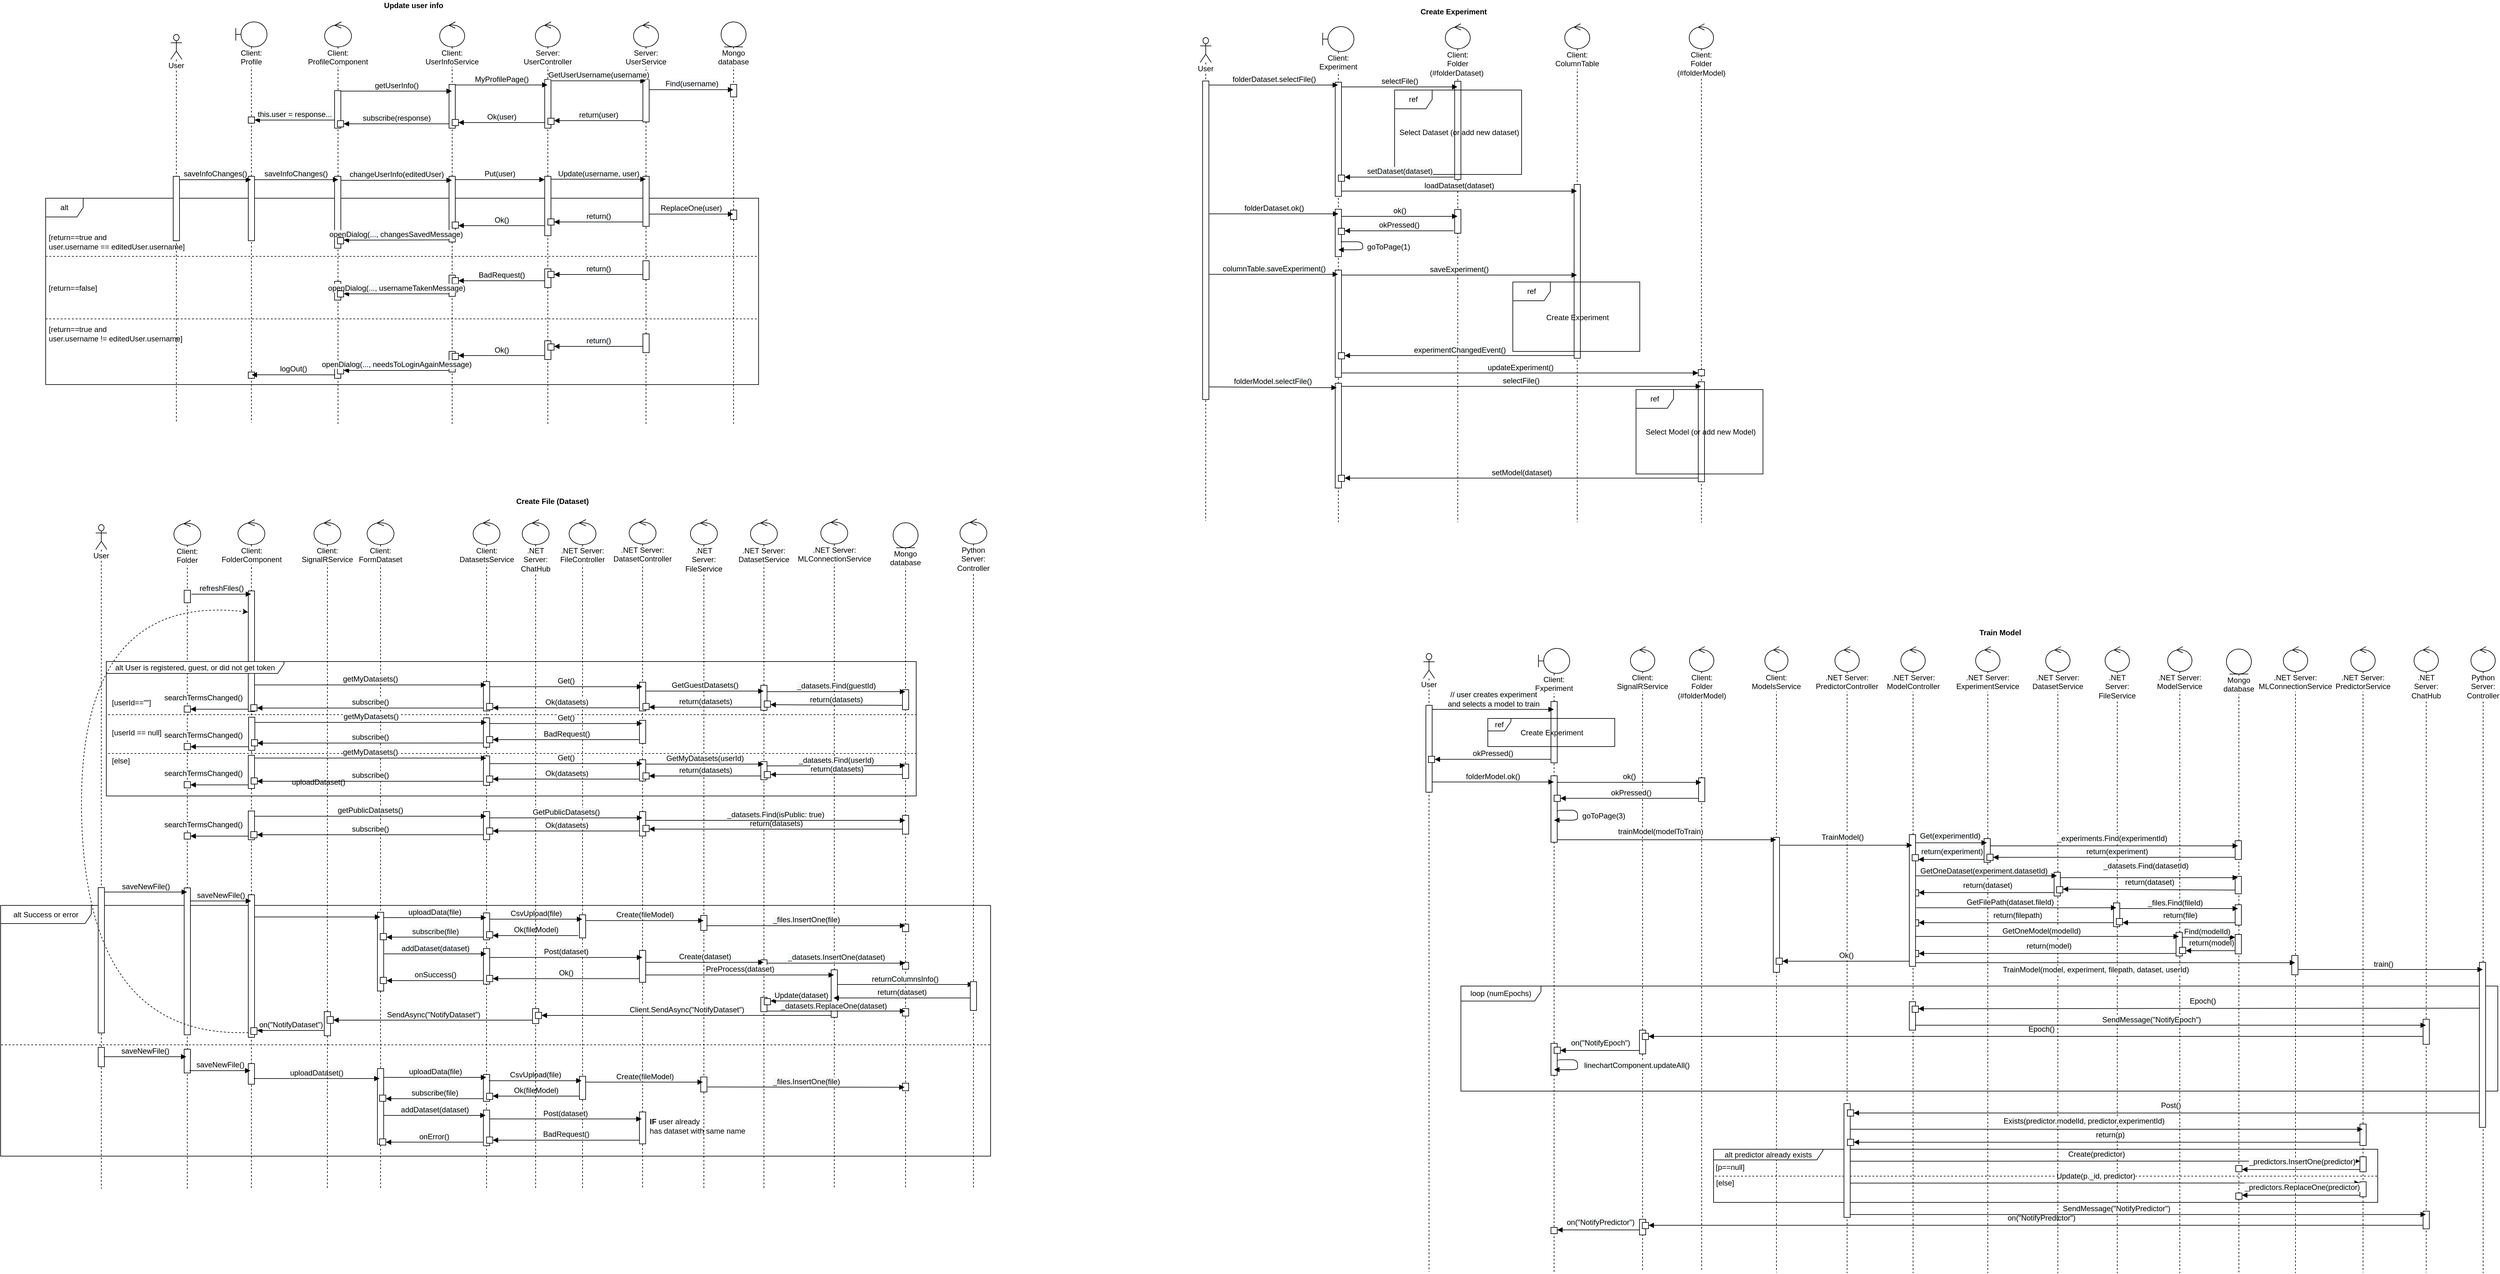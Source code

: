 <mxfile version="17.4.2" type="device"><diagram name="Page-1" id="13e1069c-82ec-6db2-03f1-153e76fe0fe0"><mxGraphModel dx="6255" dy="2163" grid="0" gridSize="10" guides="1" tooltips="1" connect="1" arrows="1" fold="1" page="1" pageScale="1" pageWidth="1100" pageHeight="850" background="#ffffff" math="0" shadow="0"><root><mxCell id="0"/><mxCell id="1" parent="0"/><mxCell id="ZBkj3dlkfl9jObmcJZca-106" value="loop (numEpochs)" style="shape=umlFrame;whiteSpace=wrap;html=1;rounded=0;align=center;width=128;height=24;" parent="1" vertex="1"><mxGeometry x="2183" y="1642" width="1658" height="168" as="geometry"/></mxCell><mxCell id="ZBkj3dlkfl9jObmcJZca-104" value=".NET Server:&lt;br&gt;ChatHub" style="shape=umlLifeline;participant=umlControl;perimeter=lifelinePerimeter;whiteSpace=wrap;html=1;container=1;collapsible=0;recursiveResize=0;verticalAlign=top;spacingTop=36;labelBackgroundColor=#ffffff;outlineConnect=0;" parent="1" vertex="1"><mxGeometry x="3707" y="1099" width="39" height="1001" as="geometry"/></mxCell><mxCell id="uqZ3nkodCht3HVFAEs2S-106" value="" style="html=1;points=[];perimeter=orthogonalPerimeter;" vertex="1" parent="1"><mxGeometry x="3721.5" y="1695.19" width="10" height="40" as="geometry"/></mxCell><mxCell id="uqZ3nkodCht3HVFAEs2S-112" value="&lt;div style=&quot;text-align: left&quot;&gt;&lt;span style=&quot;font-size: 12px ; background-color: rgb(248 , 249 , 250)&quot;&gt;Epoch()&lt;/span&gt;&lt;/div&gt;" style="html=1;verticalAlign=bottom;endArrow=none;startArrow=block;startFill=1;endFill=0;" edge="1" parent="1" source="uqZ3nkodCht3HVFAEs2S-109" target="uqZ3nkodCht3HVFAEs2S-106"><mxGeometry x="0.013" y="3" width="80" relative="1" as="geometry"><mxPoint x="5542" y="1730" as="sourcePoint"/><mxPoint x="6454.86" y="1831.87" as="targetPoint"/><mxPoint as="offset"/></mxGeometry></mxCell><mxCell id="ZBkj3dlkfl9jObmcJZca-113" value="Client:&lt;br&gt;SignalRService" style="shape=umlLifeline;participant=umlControl;perimeter=lifelinePerimeter;whiteSpace=wrap;html=1;container=1;collapsible=0;recursiveResize=0;verticalAlign=top;spacingTop=36;labelBackgroundColor=#ffffff;outlineConnect=0;" parent="1" vertex="1"><mxGeometry x="2454" y="1099" width="39" height="1000" as="geometry"/></mxCell><mxCell id="uqZ3nkodCht3HVFAEs2S-108" value="" style="html=1;points=[];perimeter=orthogonalPerimeter;" vertex="1" parent="ZBkj3dlkfl9jObmcJZca-113"><mxGeometry x="14.5" y="613.56" width="10" height="38" as="geometry"/></mxCell><mxCell id="uqZ3nkodCht3HVFAEs2S-109" value="" style="html=1;points=[];perimeter=orthogonalPerimeter;" vertex="1" parent="ZBkj3dlkfl9jObmcJZca-113"><mxGeometry x="19" y="618.5" width="10" height="10" as="geometry"/></mxCell><mxCell id="XXNpfBm-hgPihatu4PRH-55" value="Client:&lt;br&gt;FolderComponent" style="shape=umlLifeline;participant=umlControl;perimeter=lifelinePerimeter;whiteSpace=wrap;html=1;container=0;collapsible=0;recursiveResize=0;verticalAlign=top;spacingTop=36;labelBackgroundColor=#ffffff;outlineConnect=0;" parent="1" vertex="1"><mxGeometry x="227.5" y="896" width="43" height="1072" as="geometry"/></mxCell><mxCell id="XXNpfBm-hgPihatu4PRH-71" value="alt Success or error" style="shape=umlFrame;whiteSpace=wrap;html=1;rounded=0;align=center;width=145;height=29;" parent="1" vertex="1"><mxGeometry x="-152" y="1513" width="1583" height="401" as="geometry"/></mxCell><mxCell id="uqZ3nkodCht3HVFAEs2S-203" value="" style="html=1;points=[];perimeter=orthogonalPerimeter;" vertex="1" parent="1"><mxGeometry x="244" y="1766" width="10" height="33" as="geometry"/></mxCell><mxCell id="XXNpfBm-hgPihatu4PRH-129" value="Client:&lt;br&gt;Folder" style="shape=umlLifeline;participant=umlControl;perimeter=lifelinePerimeter;whiteSpace=wrap;html=1;container=0;collapsible=0;recursiveResize=0;verticalAlign=top;spacingTop=36;labelBackgroundColor=#ffffff;outlineConnect=0;" parent="1" vertex="1"><mxGeometry x="125" y="897" width="43" height="1070" as="geometry"/></mxCell><mxCell id="uqZ3nkodCht3HVFAEs2S-202" value="" style="html=1;points=[];perimeter=orthogonalPerimeter;" vertex="1" parent="1"><mxGeometry x="141.5" y="1743" width="10" height="38" as="geometry"/></mxCell><mxCell id="XXNpfBm-hgPihatu4PRH-74" value="Client:&lt;br&gt;FormDataset" style="shape=umlLifeline;participant=umlControl;perimeter=lifelinePerimeter;whiteSpace=wrap;html=1;container=0;collapsible=0;recursiveResize=0;verticalAlign=top;spacingTop=36;labelBackgroundColor=#ffffff;outlineConnect=0;" parent="1" vertex="1"><mxGeometry x="434" y="896" width="43" height="1071" as="geometry"/></mxCell><mxCell id="uqZ3nkodCht3HVFAEs2S-200" value="" style="html=1;points=[];perimeter=orthogonalPerimeter;" vertex="1" parent="1"><mxGeometry x="450.5" y="1774" width="10" height="121" as="geometry"/></mxCell><mxCell id="XXNpfBm-hgPihatu4PRH-105" value=".NET Server:&lt;br&gt;MLConnectionService" style="shape=umlLifeline;participant=umlControl;perimeter=lifelinePerimeter;whiteSpace=wrap;html=1;container=0;collapsible=0;recursiveResize=0;verticalAlign=top;spacingTop=36;labelBackgroundColor=#ffffff;outlineConnect=0;" parent="1" vertex="1"><mxGeometry x="1159.5" y="895" width="43" height="1070" as="geometry"/></mxCell><mxCell id="XXNpfBm-hgPihatu4PRH-107" value=".NET Server:&lt;br&gt;DatasetService" style="shape=umlLifeline;participant=umlControl;perimeter=lifelinePerimeter;whiteSpace=wrap;html=1;container=0;collapsible=0;recursiveResize=0;verticalAlign=top;spacingTop=36;labelBackgroundColor=#ffffff;outlineConnect=0;" parent="1" vertex="1"><mxGeometry x="1047" y="896" width="43" height="1070" as="geometry"/></mxCell><mxCell id="uqZ3nkodCht3HVFAEs2S-113" value="Client:&lt;br&gt;Folder&lt;br&gt;(#folderModel)" style="shape=umlLifeline;participant=umlControl;perimeter=lifelinePerimeter;whiteSpace=wrap;html=1;container=1;collapsible=0;recursiveResize=0;verticalAlign=top;spacingTop=36;labelBackgroundColor=#ffffff;outlineConnect=0;" vertex="1" parent="1"><mxGeometry x="2548.5" y="1099" width="39" height="999" as="geometry"/></mxCell><mxCell id="uqZ3nkodCht3HVFAEs2S-1" value="Client:&lt;br&gt;Experiment" style="shape=umlLifeline;participant=umlBoundary;perimeter=lifelinePerimeter;whiteSpace=wrap;html=1;container=1;collapsible=0;recursiveResize=0;verticalAlign=top;spacingTop=36;labelBackgroundColor=#ffffff;outlineConnect=0;" vertex="1" parent="1"><mxGeometry x="2307" y="1102" width="50" height="998" as="geometry"/></mxCell><mxCell id="uqZ3nkodCht3HVFAEs2S-120" value="" style="html=1;points=[];perimeter=orthogonalPerimeter;" vertex="1" parent="uqZ3nkodCht3HVFAEs2S-1"><mxGeometry x="20" y="85" width="10" height="98" as="geometry"/></mxCell><mxCell id="ZBkj3dlkfl9jObmcJZca-22" value="" style="html=1;points=[];perimeter=orthogonalPerimeter;" parent="uqZ3nkodCht3HVFAEs2S-1" vertex="1"><mxGeometry x="20" y="203.75" width="10" height="106.25" as="geometry"/></mxCell><mxCell id="ZBkj3dlkfl9jObmcJZca-23" value="" style="html=1;points=[];perimeter=orthogonalPerimeter;" parent="uqZ3nkodCht3HVFAEs2S-1" vertex="1"><mxGeometry x="25" y="234.75" width="10" height="10" as="geometry"/></mxCell><mxCell id="ZBkj3dlkfl9jObmcJZca-24" value="&lt;span style=&quot;font-size: 12px ; background-color: rgb(248 , 249 , 250)&quot;&gt;goToPage(3)&lt;br&gt;&lt;/span&gt;" style="html=1;verticalAlign=bottom;endArrow=block;edgeStyle=orthogonalEdgeStyle;" parent="uqZ3nkodCht3HVFAEs2S-1" edge="1"><mxGeometry x="0.141" y="42" width="80" relative="1" as="geometry"><mxPoint x="30.55" y="260.75" as="sourcePoint"/><mxPoint x="24.997" y="274.697" as="targetPoint"/><Array as="points"><mxPoint x="62.55" y="258.75"/><mxPoint x="62.55" y="274.75"/></Array><mxPoint x="42" y="-40" as="offset"/></mxGeometry></mxCell><mxCell id="ZBkj3dlkfl9jObmcJZca-107" value="" style="html=1;points=[];perimeter=orthogonalPerimeter;" parent="uqZ3nkodCht3HVFAEs2S-1" vertex="1"><mxGeometry x="20" y="631.75" width="10" height="51" as="geometry"/></mxCell><mxCell id="ZBkj3dlkfl9jObmcJZca-123" value="" style="html=1;points=[];perimeter=orthogonalPerimeter;" parent="uqZ3nkodCht3HVFAEs2S-1" vertex="1"><mxGeometry x="25" y="637.75" width="10" height="10" as="geometry"/></mxCell><mxCell id="ZBkj3dlkfl9jObmcJZca-125" value="&lt;span style=&quot;font-size: 12px ; background-color: rgb(248 , 249 , 250)&quot;&gt;linechartComponent.updateAll()&lt;br&gt;&lt;/span&gt;" style="html=1;verticalAlign=bottom;endArrow=block;edgeStyle=orthogonalEdgeStyle;" parent="uqZ3nkodCht3HVFAEs2S-1" edge="1"><mxGeometry x="0.143" y="95" width="80" relative="1" as="geometry"><mxPoint x="30.55" y="659.75" as="sourcePoint"/><mxPoint x="24.997" y="673.697" as="targetPoint"/><Array as="points"><mxPoint x="62.55" y="657.75"/><mxPoint x="62.55" y="673.75"/></Array><mxPoint x="95" y="-93" as="offset"/></mxGeometry></mxCell><mxCell id="uqZ3nkodCht3HVFAEs2S-211" value="" style="html=1;points=[];perimeter=orthogonalPerimeter;" vertex="1" parent="uqZ3nkodCht3HVFAEs2S-1"><mxGeometry x="20" y="926" width="10" height="10" as="geometry"/></mxCell><mxCell id="ZBkj3dlkfl9jObmcJZca-37" value="Client:&lt;br&gt;ModelsService" style="shape=umlLifeline;participant=umlControl;perimeter=lifelinePerimeter;whiteSpace=wrap;html=1;container=1;collapsible=0;recursiveResize=0;verticalAlign=top;spacingTop=36;labelBackgroundColor=#ffffff;outlineConnect=0;" parent="1" vertex="1"><mxGeometry x="2669" y="1099" width="37" height="1001" as="geometry"/></mxCell><mxCell id="uqZ3nkodCht3HVFAEs2S-222" value="alt predictor already exists" style="shape=umlFrame;whiteSpace=wrap;html=1;rounded=0;align=center;width=175;height=17;" vertex="1" parent="ZBkj3dlkfl9jObmcJZca-37"><mxGeometry x="-82" y="804" width="1062" height="85" as="geometry"/></mxCell><mxCell id="uqZ3nkodCht3HVFAEs2S-223" value="" style="line;strokeWidth=1;fillColor=none;align=left;verticalAlign=middle;spacingTop=-1;spacingLeft=3;spacingRight=3;rotatable=0;labelPosition=right;points=[];portConstraint=eastwest;rounded=0;dashed=1;" vertex="1" parent="ZBkj3dlkfl9jObmcJZca-37"><mxGeometry x="-80" y="843" width="1059" height="8" as="geometry"/></mxCell><mxCell id="XXNpfBm-hgPihatu4PRH-141" value="" style="html=1;points=[];perimeter=orthogonalPerimeter;" parent="1" vertex="1"><mxGeometry x="244" y="1010" width="10" height="193" as="geometry"/></mxCell><mxCell id="XXNpfBm-hgPihatu4PRH-314" value="Client:&lt;br&gt;Folder (#folderDataset)&amp;nbsp;" style="shape=umlLifeline;participant=umlControl;perimeter=lifelinePerimeter;whiteSpace=wrap;html=1;container=1;collapsible=0;recursiveResize=0;verticalAlign=top;spacingTop=36;labelBackgroundColor=#ffffff;outlineConnect=0;" parent="1" vertex="1"><mxGeometry x="2158" y="103" width="40" height="797" as="geometry"/></mxCell><mxCell id="XXNpfBm-hgPihatu4PRH-316" value="" style="html=1;points=[];perimeter=orthogonalPerimeter;" parent="XXNpfBm-hgPihatu4PRH-314" vertex="1"><mxGeometry x="15" y="92" width="10" height="157" as="geometry"/></mxCell><mxCell id="ZBkj3dlkfl9jObmcJZca-16" value="" style="html=1;points=[];perimeter=orthogonalPerimeter;" parent="XXNpfBm-hgPihatu4PRH-314" vertex="1"><mxGeometry x="15" y="297" width="10" height="38" as="geometry"/></mxCell><mxCell id="XXNpfBm-hgPihatu4PRH-170" value="alt User is registered, guest, or did not get token" style="shape=umlFrame;whiteSpace=wrap;html=1;rounded=0;align=center;width=284;height=19;" parent="1" vertex="1"><mxGeometry x="17" y="1123" width="1295" height="215" as="geometry"/></mxCell><mxCell id="GdR7OKWVjVhb2sp0Ldzm-61" value="alt" style="shape=umlFrame;whiteSpace=wrap;html=1;rounded=0;align=center;" parent="1" vertex="1"><mxGeometry x="-80" y="382" width="1140" height="298" as="geometry"/></mxCell><mxCell id="XXNpfBm-hgPihatu4PRH-24" value="&lt;span style=&quot;font-size: 12px ; text-align: left ; background-color: rgb(248 , 249 , 250)&quot;&gt;Ok()&lt;/span&gt;" style="html=1;verticalAlign=bottom;endArrow=none;startArrow=block;startFill=1;endFill=0;entryX=-0.055;entryY=0.786;entryDx=0;entryDy=0;entryPerimeter=0;" parent="1" source="XXNpfBm-hgPihatu4PRH-45" target="XXNpfBm-hgPihatu4PRH-27" edge="1"><mxGeometry width="80" relative="1" as="geometry"><mxPoint x="574.5" y="624.995" as="sourcePoint"/><mxPoint x="724.31" y="624.995" as="targetPoint"/></mxGeometry></mxCell><mxCell id="GdR7OKWVjVhb2sp0Ldzm-2" value="User" style="shape=umlLifeline;participant=umlActor;perimeter=lifelinePerimeter;whiteSpace=wrap;html=1;container=1;collapsible=0;recursiveResize=0;verticalAlign=top;spacingTop=36;labelBackgroundColor=#ffffff;outlineConnect=0;" parent="1" vertex="1"><mxGeometry x="120" y="120" width="17.97" height="621" as="geometry"/></mxCell><mxCell id="GdR7OKWVjVhb2sp0Ldzm-19" value="" style="html=1;points=[];perimeter=orthogonalPerimeter;" parent="GdR7OKWVjVhb2sp0Ldzm-2" vertex="1"><mxGeometry x="3.99" y="227" width="10" height="103" as="geometry"/></mxCell><mxCell id="GdR7OKWVjVhb2sp0Ldzm-3" value="Client:&lt;br&gt;Profile" style="shape=umlLifeline;participant=umlBoundary;perimeter=lifelinePerimeter;whiteSpace=wrap;html=1;container=1;collapsible=0;recursiveResize=0;verticalAlign=top;spacingTop=36;labelBackgroundColor=#ffffff;outlineConnect=0;" parent="1" vertex="1"><mxGeometry x="224" y="100" width="50" height="641" as="geometry"/></mxCell><mxCell id="GdR7OKWVjVhb2sp0Ldzm-20" value="" style="html=1;points=[];perimeter=orthogonalPerimeter;" parent="GdR7OKWVjVhb2sp0Ldzm-3" vertex="1"><mxGeometry x="20" y="247" width="10" height="103" as="geometry"/></mxCell><mxCell id="GdR7OKWVjVhb2sp0Ldzm-29" value="" style="html=1;points=[];perimeter=orthogonalPerimeter;" parent="GdR7OKWVjVhb2sp0Ldzm-3" vertex="1"><mxGeometry x="20" y="152" width="10" height="10" as="geometry"/></mxCell><mxCell id="XXNpfBm-hgPihatu4PRH-31" value="" style="html=1;points=[];perimeter=orthogonalPerimeter;" parent="GdR7OKWVjVhb2sp0Ldzm-3" vertex="1"><mxGeometry x="20" y="560" width="10" height="10" as="geometry"/></mxCell><mxCell id="XXNpfBm-hgPihatu4PRH-11" value="&lt;span style=&quot;font-size: 12px ; text-align: left ; background-color: rgb(248 , 249 , 250)&quot;&gt;this.user = response...&lt;/span&gt;" style="html=1;verticalAlign=bottom;endArrow=none;startArrow=block;startFill=1;endFill=0;" parent="GdR7OKWVjVhb2sp0Ldzm-3" target="GdR7OKWVjVhb2sp0Ldzm-30" edge="1"><mxGeometry width="80" relative="1" as="geometry"><mxPoint x="29.997" y="157.002" as="sourcePoint"/><mxPoint x="145.07" y="157.002" as="targetPoint"/></mxGeometry></mxCell><mxCell id="GdR7OKWVjVhb2sp0Ldzm-4" value="Mongo database" style="shape=umlLifeline;participant=umlEntity;perimeter=lifelinePerimeter;whiteSpace=wrap;html=1;container=1;collapsible=0;recursiveResize=0;verticalAlign=top;spacingTop=36;labelBackgroundColor=#ffffff;outlineConnect=0;" parent="1" vertex="1"><mxGeometry x="1000" y="100" width="40" height="646" as="geometry"/></mxCell><mxCell id="GdR7OKWVjVhb2sp0Ldzm-41" value="" style="html=1;points=[];perimeter=orthogonalPerimeter;" parent="GdR7OKWVjVhb2sp0Ldzm-4" vertex="1"><mxGeometry x="15" y="100" width="10" height="20" as="geometry"/></mxCell><mxCell id="GdR7OKWVjVhb2sp0Ldzm-60" value="" style="html=1;points=[];perimeter=orthogonalPerimeter;" parent="GdR7OKWVjVhb2sp0Ldzm-4" vertex="1"><mxGeometry x="15" y="301" width="10" height="15" as="geometry"/></mxCell><mxCell id="GdR7OKWVjVhb2sp0Ldzm-8" value="Client:&lt;br&gt;ProfileComponent" style="shape=umlLifeline;participant=umlControl;perimeter=lifelinePerimeter;whiteSpace=wrap;html=1;container=0;collapsible=0;recursiveResize=0;verticalAlign=top;spacingTop=36;labelBackgroundColor=#ffffff;outlineConnect=0;" parent="1" vertex="1"><mxGeometry x="366" y="100" width="43" height="645" as="geometry"/></mxCell><mxCell id="GdR7OKWVjVhb2sp0Ldzm-9" value="Server:&lt;br&gt;UserController" style="shape=umlLifeline;participant=umlControl;perimeter=lifelinePerimeter;whiteSpace=wrap;html=1;container=1;collapsible=0;recursiveResize=0;verticalAlign=top;spacingTop=36;labelBackgroundColor=#ffffff;outlineConnect=0;" parent="1" vertex="1"><mxGeometry x="703" y="100" width="40" height="645" as="geometry"/></mxCell><mxCell id="GdR7OKWVjVhb2sp0Ldzm-37" value="" style="html=1;points=[];perimeter=orthogonalPerimeter;" parent="GdR7OKWVjVhb2sp0Ldzm-9" vertex="1"><mxGeometry x="15" y="92" width="10" height="78" as="geometry"/></mxCell><mxCell id="GdR7OKWVjVhb2sp0Ldzm-54" value="" style="html=1;points=[];perimeter=orthogonalPerimeter;" parent="GdR7OKWVjVhb2sp0Ldzm-9" vertex="1"><mxGeometry x="15" y="247" width="10" height="95" as="geometry"/></mxCell><mxCell id="XXNpfBm-hgPihatu4PRH-15" value="" style="html=1;points=[];perimeter=orthogonalPerimeter;" parent="GdR7OKWVjVhb2sp0Ldzm-9" vertex="1"><mxGeometry x="15" y="395" width="10" height="30" as="geometry"/></mxCell><mxCell id="XXNpfBm-hgPihatu4PRH-27" value="" style="html=1;points=[];perimeter=orthogonalPerimeter;" parent="GdR7OKWVjVhb2sp0Ldzm-9" vertex="1"><mxGeometry x="15" y="510" width="10" height="30" as="geometry"/></mxCell><mxCell id="XXNpfBm-hgPihatu4PRH-37" value="" style="html=1;points=[];perimeter=orthogonalPerimeter;" parent="GdR7OKWVjVhb2sp0Ldzm-9" vertex="1"><mxGeometry x="20" y="315" width="10" height="10" as="geometry"/></mxCell><mxCell id="XXNpfBm-hgPihatu4PRH-38" value="" style="html=1;points=[];perimeter=orthogonalPerimeter;" parent="GdR7OKWVjVhb2sp0Ldzm-9" vertex="1"><mxGeometry x="20" y="399" width="10" height="10" as="geometry"/></mxCell><mxCell id="XXNpfBm-hgPihatu4PRH-39" value="" style="html=1;points=[];perimeter=orthogonalPerimeter;" parent="GdR7OKWVjVhb2sp0Ldzm-9" vertex="1"><mxGeometry x="20" y="515" width="10" height="10" as="geometry"/></mxCell><mxCell id="XXNpfBm-hgPihatu4PRH-35" value="" style="html=1;points=[];perimeter=orthogonalPerimeter;" parent="GdR7OKWVjVhb2sp0Ldzm-9" vertex="1"><mxGeometry x="20" y="154" width="10" height="10" as="geometry"/></mxCell><mxCell id="GdR7OKWVjVhb2sp0Ldzm-10" value="Client:&lt;br&gt;UserInfoService" style="shape=umlLifeline;participant=umlControl;perimeter=lifelinePerimeter;whiteSpace=wrap;html=1;container=1;collapsible=0;recursiveResize=0;verticalAlign=top;spacingTop=36;labelBackgroundColor=#ffffff;outlineConnect=0;" parent="1" vertex="1"><mxGeometry x="550" y="100" width="40" height="643" as="geometry"/></mxCell><mxCell id="GdR7OKWVjVhb2sp0Ldzm-32" value="" style="html=1;points=[];perimeter=orthogonalPerimeter;" parent="GdR7OKWVjVhb2sp0Ldzm-10" vertex="1"><mxGeometry x="15" y="100" width="10" height="70" as="geometry"/></mxCell><mxCell id="GdR7OKWVjVhb2sp0Ldzm-51" value="" style="html=1;points=[];perimeter=orthogonalPerimeter;" parent="GdR7OKWVjVhb2sp0Ldzm-10" vertex="1"><mxGeometry x="15" y="247" width="10" height="105" as="geometry"/></mxCell><mxCell id="XXNpfBm-hgPihatu4PRH-17" value="" style="html=1;points=[];perimeter=orthogonalPerimeter;" parent="GdR7OKWVjVhb2sp0Ldzm-10" vertex="1"><mxGeometry x="15" y="405" width="10" height="34" as="geometry"/></mxCell><mxCell id="XXNpfBm-hgPihatu4PRH-26" value="" style="html=1;points=[];perimeter=orthogonalPerimeter;" parent="GdR7OKWVjVhb2sp0Ldzm-10" vertex="1"><mxGeometry x="15" y="527" width="10" height="33" as="geometry"/></mxCell><mxCell id="XXNpfBm-hgPihatu4PRH-33" value="" style="html=1;points=[];perimeter=orthogonalPerimeter;" parent="GdR7OKWVjVhb2sp0Ldzm-10" vertex="1"><mxGeometry x="20" y="156" width="10" height="10" as="geometry"/></mxCell><mxCell id="XXNpfBm-hgPihatu4PRH-40" value="" style="html=1;points=[];perimeter=orthogonalPerimeter;" parent="GdR7OKWVjVhb2sp0Ldzm-10" vertex="1"><mxGeometry x="20" y="409" width="10" height="10" as="geometry"/></mxCell><mxCell id="XXNpfBm-hgPihatu4PRH-45" value="" style="html=1;points=[];perimeter=orthogonalPerimeter;" parent="GdR7OKWVjVhb2sp0Ldzm-10" vertex="1"><mxGeometry x="20" y="530" width="10" height="10" as="geometry"/></mxCell><mxCell id="XXNpfBm-hgPihatu4PRH-46" value="" style="html=1;points=[];perimeter=orthogonalPerimeter;" parent="GdR7OKWVjVhb2sp0Ldzm-10" vertex="1"><mxGeometry x="20" y="320" width="10" height="10" as="geometry"/></mxCell><mxCell id="GdR7OKWVjVhb2sp0Ldzm-16" value="Server:&lt;br&gt;UserService" style="shape=umlLifeline;participant=umlControl;perimeter=lifelinePerimeter;whiteSpace=wrap;html=1;container=1;collapsible=0;recursiveResize=0;verticalAlign=top;spacingTop=36;labelBackgroundColor=#ffffff;outlineConnect=0;" parent="1" vertex="1"><mxGeometry x="860" y="100" width="40" height="643" as="geometry"/></mxCell><mxCell id="GdR7OKWVjVhb2sp0Ldzm-38" value="" style="html=1;points=[];perimeter=orthogonalPerimeter;" parent="GdR7OKWVjVhb2sp0Ldzm-16" vertex="1"><mxGeometry x="15" y="92" width="10" height="68" as="geometry"/></mxCell><mxCell id="GdR7OKWVjVhb2sp0Ldzm-55" value="" style="html=1;points=[];perimeter=orthogonalPerimeter;" parent="GdR7OKWVjVhb2sp0Ldzm-16" vertex="1"><mxGeometry x="15" y="247" width="10" height="80" as="geometry"/></mxCell><mxCell id="XXNpfBm-hgPihatu4PRH-13" value="" style="html=1;points=[];perimeter=orthogonalPerimeter;" parent="GdR7OKWVjVhb2sp0Ldzm-16" vertex="1"><mxGeometry x="15" y="382" width="10" height="30" as="geometry"/></mxCell><mxCell id="GdR7OKWVjVhb2sp0Ldzm-40" value="&lt;span style=&quot;font-size: 12px ; background-color: rgb(248 , 249 , 250)&quot;&gt;GetUserUsername(username)&lt;/span&gt;" style="html=1;verticalAlign=bottom;endArrow=block;exitX=1.086;exitY=0.029;exitDx=0;exitDy=0;exitPerimeter=0;" parent="1" source="GdR7OKWVjVhb2sp0Ldzm-37" target="GdR7OKWVjVhb2sp0Ldzm-16" edge="1"><mxGeometry width="80" relative="1" as="geometry"><mxPoint x="660" y="244.71" as="sourcePoint"/><mxPoint x="850" y="197" as="targetPoint"/></mxGeometry></mxCell><mxCell id="GdR7OKWVjVhb2sp0Ldzm-42" value="&lt;span style=&quot;font-size: 12px ; background-color: rgb(248 , 249 , 250)&quot;&gt;Find(username)&lt;/span&gt;" style="html=1;verticalAlign=bottom;endArrow=block;exitX=1.057;exitY=0.169;exitDx=0;exitDy=0;exitPerimeter=0;" parent="1" edge="1"><mxGeometry width="80" relative="1" as="geometry"><mxPoint x="885.57" y="208.422" as="sourcePoint"/><mxPoint x="1019.5" y="208.422" as="targetPoint"/></mxGeometry></mxCell><mxCell id="GdR7OKWVjVhb2sp0Ldzm-43" value="&lt;span style=&quot;font-size: 12px ; background-color: rgb(248 , 249 , 250)&quot;&gt;MyProfilePage()&lt;/span&gt;" style="html=1;verticalAlign=bottom;endArrow=block;exitX=1.057;exitY=0.012;exitDx=0;exitDy=0;exitPerimeter=0;" parent="1" source="GdR7OKWVjVhb2sp0Ldzm-32" target="GdR7OKWVjVhb2sp0Ldzm-9" edge="1"><mxGeometry width="80" relative="1" as="geometry"><mxPoint x="510.0" y="229.43" as="sourcePoint"/><mxPoint x="713.64" y="229.43" as="targetPoint"/></mxGeometry></mxCell><mxCell id="GdR7OKWVjVhb2sp0Ldzm-44" value="&lt;span style=&quot;font-size: 12px ; background-color: rgb(248 , 249 , 250)&quot;&gt;getUserInfo()&lt;/span&gt;" style="html=1;verticalAlign=bottom;endArrow=block;exitX=1.033;exitY=0.013;exitDx=0;exitDy=0;exitPerimeter=0;" parent="1" source="GdR7OKWVjVhb2sp0Ldzm-30" target="GdR7OKWVjVhb2sp0Ldzm-10" edge="1"><mxGeometry width="80" relative="1" as="geometry"><mxPoint x="394.43" y="206.25" as="sourcePoint"/><mxPoint x="489.5" y="206.25" as="targetPoint"/></mxGeometry></mxCell><mxCell id="GdR7OKWVjVhb2sp0Ldzm-46" value="&lt;span style=&quot;font-size: 12px ; background-color: rgb(248 , 249 , 250)&quot;&gt;saveInfoChanges()&lt;/span&gt;" style="html=1;verticalAlign=bottom;endArrow=block;exitX=1.006;exitY=0.023;exitDx=0;exitDy=0;exitPerimeter=0;" parent="1" edge="1"><mxGeometry width="80" relative="1" as="geometry"><mxPoint x="134.05" y="352.415" as="sourcePoint"/><mxPoint x="248.5" y="352.415" as="targetPoint"/></mxGeometry></mxCell><mxCell id="GdR7OKWVjVhb2sp0Ldzm-50" value="&lt;span style=&quot;font-size: 12px ; text-align: left ; background-color: rgb(248 , 249 , 250)&quot;&gt;changeUserInfo(editedUser)&lt;/span&gt;" style="html=1;verticalAlign=bottom;endArrow=block;exitX=1;exitY=0.029;exitDx=0;exitDy=0;exitPerimeter=0;" parent="1" edge="1"><mxGeometry width="80" relative="1" as="geometry"><mxPoint x="392" y="353.335" as="sourcePoint"/><mxPoint x="569.5" y="353.335" as="targetPoint"/></mxGeometry></mxCell><mxCell id="GdR7OKWVjVhb2sp0Ldzm-53" value="&lt;span style=&quot;font-size: 12px ; text-align: left ; background-color: rgb(248 , 249 , 250)&quot;&gt;Put(user)&lt;/span&gt;" style="html=1;verticalAlign=bottom;endArrow=block;exitX=0.971;exitY=0.04;exitDx=0;exitDy=0;exitPerimeter=0;" parent="1" edge="1"><mxGeometry width="80" relative="1" as="geometry"><mxPoint x="574.71" y="352.2" as="sourcePoint"/><mxPoint x="718" y="352.2" as="targetPoint"/></mxGeometry></mxCell><mxCell id="GdR7OKWVjVhb2sp0Ldzm-56" value="&lt;span style=&quot;font-size: 12px ; text-align: left ; background-color: rgb(248 , 249 , 250)&quot;&gt;Update(username, user)&lt;/span&gt;" style="html=1;verticalAlign=bottom;endArrow=block;exitX=1;exitY=0.049;exitDx=0;exitDy=0;exitPerimeter=0;" parent="1" source="GdR7OKWVjVhb2sp0Ldzm-54" target="GdR7OKWVjVhb2sp0Ldzm-16" edge="1"><mxGeometry width="80" relative="1" as="geometry"><mxPoint x="675" y="353.0" as="sourcePoint"/><mxPoint x="879.5" y="353.0" as="targetPoint"/></mxGeometry></mxCell><mxCell id="GdR7OKWVjVhb2sp0Ldzm-57" value="&lt;span style=&quot;font-size: 12px ; text-align: left ; background-color: rgb(248 , 249 , 250)&quot;&gt;ReplaceOne(user)&lt;/span&gt;" style="html=1;verticalAlign=bottom;endArrow=block;exitX=1.012;exitY=0.08;exitDx=0;exitDy=0;exitPerimeter=0;" parent="1" edge="1"><mxGeometry width="80" relative="1" as="geometry"><mxPoint x="885.12" y="407.4" as="sourcePoint"/><mxPoint x="1019.5" y="407.4" as="targetPoint"/></mxGeometry></mxCell><mxCell id="GdR7OKWVjVhb2sp0Ldzm-64" value="[return==true and&lt;br&gt;user.username == editedUser.username]" style="text;html=1;align=left;verticalAlign=middle;resizable=0;points=[];autosize=1;" parent="1" vertex="1"><mxGeometry x="-77" y="436" width="227" height="32" as="geometry"/></mxCell><mxCell id="GdR7OKWVjVhb2sp0Ldzm-65" value="[return==false]" style="text;html=1;align=left;verticalAlign=middle;resizable=0;points=[];autosize=1;" parent="1" vertex="1"><mxGeometry x="-77" y="517" width="87" height="18" as="geometry"/></mxCell><mxCell id="GdR7OKWVjVhb2sp0Ldzm-66" value="&lt;span style=&quot;font-size: 12px ; text-align: left ; background-color: rgb(248 , 249 , 250)&quot;&gt;return()&lt;/span&gt;" style="html=1;verticalAlign=bottom;endArrow=none;startArrow=block;startFill=1;endFill=0;" parent="1" source="XXNpfBm-hgPihatu4PRH-37" edge="1"><mxGeometry width="80" relative="1" as="geometry"><mxPoint x="669.81" y="420.0" as="sourcePoint"/><mxPoint x="875" y="420.0" as="targetPoint"/></mxGeometry></mxCell><mxCell id="GdR7OKWVjVhb2sp0Ldzm-67" value="&lt;span style=&quot;font-size: 12px ; text-align: left ; background-color: rgb(248 , 249 , 250)&quot;&gt;Ok()&lt;/span&gt;" style="html=1;verticalAlign=bottom;endArrow=none;startArrow=block;startFill=1;endFill=0;entryX=0.016;entryY=0.851;entryDx=0;entryDy=0;entryPerimeter=0;" parent="1" edge="1"><mxGeometry width="80" relative="1" as="geometry"><mxPoint x="580" y="425.845" as="sourcePoint"/><mxPoint x="718.16" y="425.845" as="targetPoint"/></mxGeometry></mxCell><mxCell id="XXNpfBm-hgPihatu4PRH-4" value="&lt;span style=&quot;font-size: 12px ; text-align: left ; background-color: rgb(248 , 249 , 250)&quot;&gt;return(user)&lt;/span&gt;" style="html=1;verticalAlign=bottom;endArrow=none;startArrow=block;startFill=1;endFill=0;entryX=-0.033;entryY=0.969;entryDx=0;entryDy=0;entryPerimeter=0;" parent="1" source="XXNpfBm-hgPihatu4PRH-35" target="GdR7OKWVjVhb2sp0Ldzm-38" edge="1"><mxGeometry width="80" relative="1" as="geometry"><mxPoint x="774" y="268" as="sourcePoint"/><mxPoint x="875.19" y="250.0" as="targetPoint"/></mxGeometry></mxCell><mxCell id="XXNpfBm-hgPihatu4PRH-12" value="&lt;span style=&quot;font-size: 12px ; text-align: left ; background-color: rgb(248 , 249 , 250)&quot;&gt;subscribe(response)&lt;/span&gt;" style="html=1;verticalAlign=bottom;endArrow=none;startArrow=block;startFill=1;endFill=0;" parent="1" source="GdR7OKWVjVhb2sp0Ldzm-31" target="GdR7OKWVjVhb2sp0Ldzm-32" edge="1"><mxGeometry width="80" relative="1" as="geometry"><mxPoint x="430.0" y="260.002" as="sourcePoint"/><mxPoint x="544.93" y="260.002" as="targetPoint"/></mxGeometry></mxCell><mxCell id="XXNpfBm-hgPihatu4PRH-14" value="&lt;span style=&quot;font-size: 12px ; text-align: left ; background-color: rgb(248 , 249 , 250)&quot;&gt;return()&lt;/span&gt;" style="html=1;verticalAlign=bottom;endArrow=none;startArrow=block;startFill=1;endFill=0;entryX=-0.044;entryY=0.898;entryDx=0;entryDy=0;entryPerimeter=0;" parent="1" edge="1"><mxGeometry width="80" relative="1" as="geometry"><mxPoint x="733" y="503.94" as="sourcePoint"/><mxPoint x="874.56" y="503.94" as="targetPoint"/></mxGeometry></mxCell><mxCell id="XXNpfBm-hgPihatu4PRH-16" value="&lt;span style=&quot;font-size: 12px ; text-align: left ; background-color: rgb(248 , 249 , 250)&quot;&gt;BadRequest()&lt;/span&gt;" style="html=1;verticalAlign=bottom;endArrow=none;startArrow=block;startFill=1;endFill=0;" parent="1" edge="1"><mxGeometry width="80" relative="1" as="geometry"><mxPoint x="580" y="514" as="sourcePoint"/><mxPoint x="718" y="514" as="targetPoint"/></mxGeometry></mxCell><mxCell id="XXNpfBm-hgPihatu4PRH-8" value="&lt;span style=&quot;font-size: 12px ; text-align: left ; background-color: rgb(248 , 249 , 250)&quot;&gt;Ok(user)&lt;/span&gt;" style="html=1;verticalAlign=bottom;endArrow=none;startArrow=block;startFill=1;endFill=0;" parent="1" source="XXNpfBm-hgPihatu4PRH-33" target="GdR7OKWVjVhb2sp0Ldzm-37" edge="1"><mxGeometry width="80" relative="1" as="geometry"><mxPoint x="443.999" y="261.432" as="sourcePoint"/><mxPoint x="648.74" y="261.432" as="targetPoint"/></mxGeometry></mxCell><mxCell id="XXNpfBm-hgPihatu4PRH-22" value="" style="line;strokeWidth=1;fillColor=none;align=left;verticalAlign=middle;spacingTop=-1;spacingLeft=3;spacingRight=3;rotatable=0;labelPosition=right;points=[];portConstraint=eastwest;rounded=0;dashed=1;" parent="1" vertex="1"><mxGeometry x="-80" y="571" width="1140" height="8" as="geometry"/></mxCell><mxCell id="GdR7OKWVjVhb2sp0Ldzm-30" value="" style="html=1;points=[];perimeter=orthogonalPerimeter;" parent="1" vertex="1"><mxGeometry x="382" y="210" width="10" height="60" as="geometry"/></mxCell><mxCell id="GdR7OKWVjVhb2sp0Ldzm-49" value="" style="html=1;points=[];perimeter=orthogonalPerimeter;" parent="1" vertex="1"><mxGeometry x="382" y="347" width="10" height="115" as="geometry"/></mxCell><mxCell id="GdR7OKWVjVhb2sp0Ldzm-62" value="" style="line;strokeWidth=1;fillColor=none;align=left;verticalAlign=middle;spacingTop=-1;spacingLeft=3;spacingRight=3;rotatable=0;labelPosition=right;points=[];portConstraint=eastwest;rounded=0;dashed=1;" parent="1" vertex="1"><mxGeometry x="-80" y="471" width="1137" height="8" as="geometry"/></mxCell><mxCell id="XXNpfBm-hgPihatu4PRH-21" value="" style="html=1;points=[];perimeter=orthogonalPerimeter;" parent="1" vertex="1"><mxGeometry x="382" y="515" width="10" height="30" as="geometry"/></mxCell><mxCell id="XXNpfBm-hgPihatu4PRH-23" value="[return==true and&lt;br&gt;user.username != editedUser.username]" style="text;html=1;align=left;verticalAlign=middle;resizable=0;points=[];autosize=1;" parent="1" vertex="1"><mxGeometry x="-77" y="583" width="224" height="32" as="geometry"/></mxCell><mxCell id="XXNpfBm-hgPihatu4PRH-18" value="&lt;span style=&quot;font-size: 12px ; text-align: left ; background-color: rgb(248 , 249 , 250)&quot;&gt;openDialog(..., usernameTakenMessage)&lt;/span&gt;" style="html=1;verticalAlign=bottom;endArrow=none;startArrow=block;startFill=1;endFill=0;entryX=-0.017;entryY=0.83;entryDx=0;entryDy=0;entryPerimeter=0;" parent="1" source="XXNpfBm-hgPihatu4PRH-42" edge="1"><mxGeometry width="80" relative="1" as="geometry"><mxPoint x="387.722" y="534.9" as="sourcePoint"/><mxPoint x="564.83" y="534.9" as="targetPoint"/></mxGeometry></mxCell><mxCell id="XXNpfBm-hgPihatu4PRH-20" value="&lt;span style=&quot;font-size: 12px ; text-align: left ; background-color: rgb(248 , 249 , 250)&quot;&gt;openDialog(..., changesSavedMessage)&lt;/span&gt;" style="html=1;verticalAlign=bottom;endArrow=none;startArrow=block;startFill=1;endFill=0;entryX=-0.013;entryY=0.968;entryDx=0;entryDy=0;entryPerimeter=0;" parent="1" target="GdR7OKWVjVhb2sp0Ldzm-51" edge="1"><mxGeometry width="80" relative="1" as="geometry"><mxPoint x="396.5" y="449" as="sourcePoint"/><mxPoint x="563.45" y="448.335" as="targetPoint"/></mxGeometry></mxCell><mxCell id="XXNpfBm-hgPihatu4PRH-28" value="" style="html=1;points=[];perimeter=orthogonalPerimeter;" parent="1" vertex="1"><mxGeometry x="875" y="599" width="10" height="30" as="geometry"/></mxCell><mxCell id="XXNpfBm-hgPihatu4PRH-29" value="&lt;span style=&quot;font-size: 12px ; text-align: left ; background-color: rgb(248 , 249 , 250)&quot;&gt;return()&lt;/span&gt;" style="html=1;verticalAlign=bottom;endArrow=none;startArrow=block;startFill=1;endFill=0;entryX=-0.044;entryY=0.898;entryDx=0;entryDy=0;entryPerimeter=0;" parent="1" source="XXNpfBm-hgPihatu4PRH-39" edge="1"><mxGeometry width="80" relative="1" as="geometry"><mxPoint x="733" y="619" as="sourcePoint"/><mxPoint x="874.56" y="618.94" as="targetPoint"/></mxGeometry></mxCell><mxCell id="XXNpfBm-hgPihatu4PRH-30" value="" style="html=1;points=[];perimeter=orthogonalPerimeter;" parent="1" vertex="1"><mxGeometry x="382" y="650" width="10" height="20" as="geometry"/></mxCell><mxCell id="XXNpfBm-hgPihatu4PRH-32" value="&lt;span style=&quot;font-size: 12px ; text-align: left ; background-color: rgb(248 , 249 , 250)&quot;&gt;logOut()&lt;/span&gt;" style="html=1;verticalAlign=bottom;endArrow=none;startArrow=block;startFill=1;endFill=0;entryX=0.089;entryY=0.722;entryDx=0;entryDy=0;entryPerimeter=0;" parent="1" target="XXNpfBm-hgPihatu4PRH-30" edge="1"><mxGeometry width="80" relative="1" as="geometry"><mxPoint x="249.315" y="664.4" as="sourcePoint"/><mxPoint x="386.0" y="664.4" as="targetPoint"/></mxGeometry></mxCell><mxCell id="GdR7OKWVjVhb2sp0Ldzm-31" value="" style="html=1;points=[];perimeter=orthogonalPerimeter;" parent="1" vertex="1"><mxGeometry x="386.5" y="258" width="10" height="10" as="geometry"/></mxCell><mxCell id="XXNpfBm-hgPihatu4PRH-41" value="" style="html=1;points=[];perimeter=orthogonalPerimeter;" parent="1" vertex="1"><mxGeometry x="386.5" y="445" width="10" height="10" as="geometry"/></mxCell><mxCell id="XXNpfBm-hgPihatu4PRH-42" value="" style="html=1;points=[];perimeter=orthogonalPerimeter;" parent="1" vertex="1"><mxGeometry x="386.5" y="530" width="10" height="10" as="geometry"/></mxCell><mxCell id="XXNpfBm-hgPihatu4PRH-43" value="" style="html=1;points=[];perimeter=orthogonalPerimeter;" parent="1" vertex="1"><mxGeometry x="386.5" y="653" width="10" height="10" as="geometry"/></mxCell><mxCell id="XXNpfBm-hgPihatu4PRH-44" value="" style="html=1;verticalAlign=bottom;endArrow=none;startArrow=block;startFill=1;endFill=0;entryX=0.094;entryY=1.007;entryDx=0;entryDy=0;entryPerimeter=0;" parent="1" source="GdR7OKWVjVhb2sp0Ldzm-8" target="XXNpfBm-hgPihatu4PRH-43" edge="1"><mxGeometry width="80" relative="1" as="geometry"><mxPoint x="387.444" y="657.21" as="sourcePoint"/><mxPoint x="565.94" y="657.21" as="targetPoint"/></mxGeometry></mxCell><mxCell id="GdR7OKWVjVhb2sp0Ldzm-48" value="&lt;span style=&quot;font-size: 12px ; background-color: rgb(248 , 249 , 250)&quot;&gt;saveInfoChanges()&lt;/span&gt;" style="html=1;verticalAlign=bottom;endArrow=block;exitX=0.976;exitY=0.04;exitDx=0;exitDy=0;exitPerimeter=0;" parent="1" edge="1"><mxGeometry x="-0.013" width="80" relative="1" as="geometry"><mxPoint x="253.76" y="352.32" as="sourcePoint"/><mxPoint x="388" y="352.32" as="targetPoint"/><mxPoint as="offset"/></mxGeometry></mxCell><mxCell id="XXNpfBm-hgPihatu4PRH-25" value="&lt;span style=&quot;font-size: 12px ; text-align: left ; background-color: rgb(248 , 249 , 250)&quot;&gt;openDialog(..., needsToLoginAgainMessage)&lt;/span&gt;" style="html=1;verticalAlign=bottom;endArrow=none;startArrow=block;startFill=1;endFill=0;entryX=-0.072;entryY=0.924;entryDx=0;entryDy=0;entryPerimeter=0;" parent="1" source="XXNpfBm-hgPihatu4PRH-43" target="XXNpfBm-hgPihatu4PRH-26" edge="1"><mxGeometry width="80" relative="1" as="geometry"><mxPoint x="392.0" y="634.455" as="sourcePoint"/><mxPoint x="568.32" y="634.455" as="targetPoint"/></mxGeometry></mxCell><mxCell id="XXNpfBm-hgPihatu4PRH-48" value="User" style="shape=umlLifeline;participant=umlActor;perimeter=lifelinePerimeter;whiteSpace=wrap;html=1;container=1;collapsible=0;recursiveResize=0;verticalAlign=top;spacingTop=36;labelBackgroundColor=#ffffff;outlineConnect=0;" parent="1" vertex="1"><mxGeometry y="904" width="17.97" height="1062" as="geometry"/></mxCell><mxCell id="XXNpfBm-hgPihatu4PRH-49" value="" style="html=1;points=[];perimeter=orthogonalPerimeter;" parent="XXNpfBm-hgPihatu4PRH-48" vertex="1"><mxGeometry x="3.99" y="580.5" width="10" height="232.5" as="geometry"/></mxCell><mxCell id="uqZ3nkodCht3HVFAEs2S-201" value="" style="html=1;points=[];perimeter=orthogonalPerimeter;" vertex="1" parent="XXNpfBm-hgPihatu4PRH-48"><mxGeometry x="3.99" y="836" width="10" height="31" as="geometry"/></mxCell><mxCell id="XXNpfBm-hgPihatu4PRH-63" value="Update user info" style="text;html=1;align=center;verticalAlign=middle;resizable=0;points=[];autosize=1;strokeColor=none;fillColor=none;fontStyle=1" parent="1" vertex="1"><mxGeometry x="455" y="65" width="105" height="18" as="geometry"/></mxCell><mxCell id="XXNpfBm-hgPihatu4PRH-68" value="" style="html=1;points=[];perimeter=orthogonalPerimeter;" parent="1" vertex="1"><mxGeometry x="244" y="1496" width="10" height="228" as="geometry"/></mxCell><mxCell id="XXNpfBm-hgPihatu4PRH-69" value="Client:&lt;br&gt;DatasetsService" style="shape=umlLifeline;participant=umlControl;perimeter=lifelinePerimeter;whiteSpace=wrap;html=1;container=0;collapsible=0;recursiveResize=0;verticalAlign=top;spacingTop=36;labelBackgroundColor=#ffffff;outlineConnect=0;" parent="1" vertex="1"><mxGeometry x="603.5" y="896" width="43" height="1071" as="geometry"/></mxCell><mxCell id="XXNpfBm-hgPihatu4PRH-76" value="" style="html=1;points=[];perimeter=orthogonalPerimeter;" parent="1" vertex="1"><mxGeometry x="450.5" y="1524" width="10" height="126" as="geometry"/></mxCell><mxCell id="XXNpfBm-hgPihatu4PRH-75" value="&lt;span style=&quot;font-size: 12px ; background-color: rgb(248 , 249 , 250)&quot;&gt;uploadDataset()&lt;/span&gt;" style="html=1;verticalAlign=bottom;endArrow=block;exitX=0.974;exitY=0.063;exitDx=0;exitDy=0;exitPerimeter=0;" parent="1" edge="1"><mxGeometry x="0.016" y="207" width="80" relative="1" as="geometry"><mxPoint x="253.74" y="1531.537" as="sourcePoint"/><mxPoint x="455" y="1531.537" as="targetPoint"/><mxPoint as="offset"/></mxGeometry></mxCell><mxCell id="XXNpfBm-hgPihatu4PRH-78" value="" style="html=1;points=[];perimeter=orthogonalPerimeter;" parent="1" vertex="1"><mxGeometry x="620" y="1525" width="10" height="43" as="geometry"/></mxCell><mxCell id="XXNpfBm-hgPihatu4PRH-77" value="&lt;span style=&quot;font-size: 12px ; background-color: rgb(248 , 249 , 250)&quot;&gt;uploadData(file)&lt;/span&gt;" style="html=1;verticalAlign=bottom;endArrow=block;exitX=0.926;exitY=0.111;exitDx=0;exitDy=0;exitPerimeter=0;" parent="1" edge="1"><mxGeometry width="80" relative="1" as="geometry"><mxPoint x="459.76" y="1532.542" as="sourcePoint"/><mxPoint x="624.5" y="1532.542" as="targetPoint"/></mxGeometry></mxCell><mxCell id="XXNpfBm-hgPihatu4PRH-79" value="&lt;span style=&quot;font-size: 12px ; text-align: left ; background-color: rgb(248 , 249 , 250)&quot;&gt;subscribe(file)&lt;/span&gt;" style="html=1;verticalAlign=bottom;endArrow=none;startArrow=block;startFill=1;endFill=0;entryX=-0.022;entryY=0.902;entryDx=0;entryDy=0;entryPerimeter=0;" parent="1" source="XXNpfBm-hgPihatu4PRH-80" target="XXNpfBm-hgPihatu4PRH-78" edge="1"><mxGeometry width="80" relative="1" as="geometry"><mxPoint x="681" y="1362" as="sourcePoint"/><mxPoint x="577.0" y="1579" as="targetPoint"/></mxGeometry></mxCell><mxCell id="XXNpfBm-hgPihatu4PRH-80" value="" style="html=1;points=[];perimeter=orthogonalPerimeter;" parent="1" vertex="1"><mxGeometry x="455" y="1558" width="10" height="10" as="geometry"/></mxCell><mxCell id="XXNpfBm-hgPihatu4PRH-83" value="" style="html=1;points=[];perimeter=orthogonalPerimeter;" parent="1" vertex="1"><mxGeometry x="620" y="1582" width="10" height="57" as="geometry"/></mxCell><mxCell id="XXNpfBm-hgPihatu4PRH-82" value="&lt;span style=&quot;font-size: 12px ; background-color: rgb(248 , 249 , 250)&quot;&gt;addDataset(dataset)&lt;/span&gt;" style="html=1;verticalAlign=bottom;endArrow=block;exitX=1.084;exitY=0.578;exitDx=0;exitDy=0;exitPerimeter=0;" parent="1" edge="1"><mxGeometry width="80" relative="1" as="geometry"><mxPoint x="461.34" y="1590.516" as="sourcePoint"/><mxPoint x="624.5" y="1590.516" as="targetPoint"/></mxGeometry></mxCell><mxCell id="XXNpfBm-hgPihatu4PRH-84" value="" style="line;strokeWidth=1;fillColor=none;align=left;verticalAlign=middle;spacingTop=-1;spacingLeft=3;spacingRight=3;rotatable=0;labelPosition=right;points=[];portConstraint=eastwest;rounded=0;dashed=1;" parent="1" vertex="1"><mxGeometry x="-151" y="1732" width="1583" height="8" as="geometry"/></mxCell><mxCell id="XXNpfBm-hgPihatu4PRH-85" value="&lt;span style=&quot;font-size: 12px ; text-align: left ; background-color: rgb(248 , 249 , 250)&quot;&gt;onSuccess()&lt;/span&gt;" style="html=1;verticalAlign=bottom;endArrow=none;startArrow=block;startFill=1;endFill=0;entryX=0.038;entryY=0.865;entryDx=0;entryDy=0;entryPerimeter=0;" parent="1" source="XXNpfBm-hgPihatu4PRH-150" edge="1"><mxGeometry width="80" relative="1" as="geometry"><mxPoint x="488.649" y="1633.305" as="sourcePoint"/><mxPoint x="620.38" y="1633.305" as="targetPoint"/></mxGeometry></mxCell><mxCell id="XXNpfBm-hgPihatu4PRH-89" value=".NET Server:&lt;br&gt;FileController" style="shape=umlLifeline;participant=umlControl;perimeter=lifelinePerimeter;whiteSpace=wrap;html=1;container=0;collapsible=0;recursiveResize=0;verticalAlign=top;spacingTop=36;labelBackgroundColor=#ffffff;outlineConnect=0;" parent="1" vertex="1"><mxGeometry x="757" y="896" width="43" height="1070" as="geometry"/></mxCell><mxCell id="XXNpfBm-hgPihatu4PRH-90" value=".NET Server:&lt;br&gt;DatasetController" style="shape=umlLifeline;participant=umlControl;perimeter=lifelinePerimeter;whiteSpace=wrap;html=1;container=0;collapsible=0;recursiveResize=0;verticalAlign=top;spacingTop=36;labelBackgroundColor=#ffffff;outlineConnect=0;" parent="1" vertex="1"><mxGeometry x="853" y="895" width="43" height="1072" as="geometry"/></mxCell><mxCell id="XXNpfBm-hgPihatu4PRH-93" value="" style="html=1;points=[];perimeter=orthogonalPerimeter;" parent="1" vertex="1"><mxGeometry x="773.5" y="1528" width="10" height="37" as="geometry"/></mxCell><mxCell id="XXNpfBm-hgPihatu4PRH-91" value="&lt;span style=&quot;font-size: 12px ; background-color: rgb(248 , 249 , 250)&quot;&gt;CsvUpload(file)&lt;/span&gt;" style="html=1;verticalAlign=bottom;endArrow=block;exitX=0.926;exitY=0.111;exitDx=0;exitDy=0;exitPerimeter=0;" parent="1" edge="1"><mxGeometry width="80" relative="1" as="geometry"><mxPoint x="630.0" y="1535.003" as="sourcePoint"/><mxPoint x="778" y="1535.003" as="targetPoint"/></mxGeometry></mxCell><mxCell id="XXNpfBm-hgPihatu4PRH-94" value=".NET Server:&lt;br&gt;FileService" style="shape=umlLifeline;participant=umlControl;perimeter=lifelinePerimeter;whiteSpace=wrap;html=1;container=0;collapsible=0;recursiveResize=0;verticalAlign=top;spacingTop=36;labelBackgroundColor=#ffffff;outlineConnect=0;" parent="1" vertex="1"><mxGeometry x="951" y="896" width="43" height="1070" as="geometry"/></mxCell><mxCell id="XXNpfBm-hgPihatu4PRH-95" value="" style="html=1;points=[];perimeter=orthogonalPerimeter;" parent="1" vertex="1"><mxGeometry x="967.5" y="1529" width="10" height="24" as="geometry"/></mxCell><mxCell id="XXNpfBm-hgPihatu4PRH-96" value="&lt;span style=&quot;font-size: 12px ; background-color: rgb(248 , 249 , 250)&quot;&gt;Create(fileModel)&lt;/span&gt;" style="html=1;verticalAlign=bottom;endArrow=block;exitX=1.066;exitY=0.25;exitDx=0;exitDy=0;exitPerimeter=0;" parent="1" source="XXNpfBm-hgPihatu4PRH-93" edge="1"><mxGeometry width="80" relative="1" as="geometry"><mxPoint x="875" y="1559.003" as="sourcePoint"/><mxPoint x="972" y="1537.25" as="targetPoint"/></mxGeometry></mxCell><mxCell id="XXNpfBm-hgPihatu4PRH-97" value="&lt;span style=&quot;font-size: 12px ; text-align: left ; background-color: rgb(248 , 249 , 250)&quot;&gt;Ok(fileModel)&lt;/span&gt;" style="html=1;verticalAlign=bottom;endArrow=none;startArrow=block;startFill=1;endFill=0;entryX=-0.178;entryY=0.897;entryDx=0;entryDy=0;entryPerimeter=0;" parent="1" source="XXNpfBm-hgPihatu4PRH-98" target="XXNpfBm-hgPihatu4PRH-93" edge="1"><mxGeometry width="80" relative="1" as="geometry"><mxPoint x="653" y="1559.765" as="sourcePoint"/><mxPoint x="824.5" y="1559.765" as="targetPoint"/></mxGeometry></mxCell><mxCell id="XXNpfBm-hgPihatu4PRH-98" value="" style="html=1;points=[];perimeter=orthogonalPerimeter;" parent="1" vertex="1"><mxGeometry x="625" y="1555" width="10" height="10" as="geometry"/></mxCell><mxCell id="XXNpfBm-hgPihatu4PRH-99" value="Mongo database" style="shape=umlLifeline;participant=umlEntity;perimeter=lifelinePerimeter;whiteSpace=wrap;html=1;container=1;collapsible=0;recursiveResize=0;verticalAlign=top;spacingTop=36;labelBackgroundColor=#ffffff;outlineConnect=0;" parent="1" vertex="1"><mxGeometry x="1275" y="901" width="40" height="1064" as="geometry"/></mxCell><mxCell id="XXNpfBm-hgPihatu4PRH-100" value="" style="html=1;points=[];perimeter=orthogonalPerimeter;" parent="XXNpfBm-hgPihatu4PRH-99" vertex="1"><mxGeometry x="15" y="642" width="10" height="12" as="geometry"/></mxCell><mxCell id="XXNpfBm-hgPihatu4PRH-136" value="" style="html=1;points=[];perimeter=orthogonalPerimeter;" parent="XXNpfBm-hgPihatu4PRH-99" vertex="1"><mxGeometry x="15" y="777" width="10" height="12" as="geometry"/></mxCell><mxCell id="XXNpfBm-hgPihatu4PRH-152" value="" style="html=1;points=[];perimeter=orthogonalPerimeter;" parent="XXNpfBm-hgPihatu4PRH-99" vertex="1"><mxGeometry x="15" y="703" width="10" height="11" as="geometry"/></mxCell><mxCell id="XXNpfBm-hgPihatu4PRH-180" value="" style="html=1;points=[];perimeter=orthogonalPerimeter;" parent="XXNpfBm-hgPihatu4PRH-99" vertex="1"><mxGeometry x="15" y="267" width="10" height="32" as="geometry"/></mxCell><mxCell id="XXNpfBm-hgPihatu4PRH-181" value="" style="html=1;points=[];perimeter=orthogonalPerimeter;" parent="XXNpfBm-hgPihatu4PRH-99" vertex="1"><mxGeometry x="15" y="386" width="10" height="23" as="geometry"/></mxCell><mxCell id="XXNpfBm-hgPihatu4PRH-234" value="" style="html=1;points=[];perimeter=orthogonalPerimeter;" parent="XXNpfBm-hgPihatu4PRH-99" vertex="1"><mxGeometry x="15" y="468" width="10" height="30" as="geometry"/></mxCell><mxCell id="XXNpfBm-hgPihatu4PRH-235" value="&lt;span style=&quot;font-size: 12px ; text-align: left ; background-color: rgb(248 , 249 , 250)&quot;&gt;return(datasets)&lt;/span&gt;" style="html=1;verticalAlign=bottom;endArrow=none;startArrow=block;startFill=1;endFill=0;entryX=-0.014;entryY=0.91;entryDx=0;entryDy=0;entryPerimeter=0;" parent="XXNpfBm-hgPihatu4PRH-99" edge="1"><mxGeometry width="80" relative="1" as="geometry"><mxPoint x="-390" y="490" as="sourcePoint"/><mxPoint x="15.0" y="490" as="targetPoint"/></mxGeometry></mxCell><mxCell id="XXNpfBm-hgPihatu4PRH-236" value="&lt;span style=&quot;font-size: 12px ; background-color: rgb(248 , 249 , 250)&quot;&gt;_datasets.Find(isPublic: true)&lt;/span&gt;" style="html=1;verticalAlign=bottom;endArrow=block;" parent="XXNpfBm-hgPihatu4PRH-99" source="XXNpfBm-hgPihatu4PRH-223" edge="1"><mxGeometry width="80" relative="1" as="geometry"><mxPoint x="-224.5" y="476.004" as="sourcePoint"/><mxPoint x="19.5" y="476.004" as="targetPoint"/></mxGeometry></mxCell><mxCell id="uqZ3nkodCht3HVFAEs2S-168" value="&lt;span style=&quot;font-size: 12px ; background-color: rgb(248 , 249 , 250)&quot;&gt;uploadDataset()&lt;/span&gt;" style="html=1;verticalAlign=bottom;endArrow=block;exitX=0.974;exitY=0.063;exitDx=0;exitDy=0;exitPerimeter=0;" edge="1" parent="XXNpfBm-hgPihatu4PRH-99"><mxGeometry width="80" relative="1" as="geometry"><mxPoint x="-1022.33" y="888.897" as="sourcePoint"/><mxPoint x="-821.07" y="888.897" as="targetPoint"/></mxGeometry></mxCell><mxCell id="uqZ3nkodCht3HVFAEs2S-169" value="" style="html=1;points=[];perimeter=orthogonalPerimeter;" vertex="1" parent="XXNpfBm-hgPihatu4PRH-99"><mxGeometry x="-655.07" y="882.36" width="10" height="43" as="geometry"/></mxCell><mxCell id="uqZ3nkodCht3HVFAEs2S-171" value="&lt;span style=&quot;font-size: 12px ; text-align: left ; background-color: rgb(248 , 249 , 250)&quot;&gt;subscribe(file)&lt;/span&gt;" style="html=1;verticalAlign=bottom;endArrow=none;startArrow=block;startFill=1;endFill=0;entryX=-0.022;entryY=0.902;entryDx=0;entryDy=0;entryPerimeter=0;" edge="1" parent="XXNpfBm-hgPihatu4PRH-99" source="uqZ3nkodCht3HVFAEs2S-172" target="uqZ3nkodCht3HVFAEs2S-169"><mxGeometry width="80" relative="1" as="geometry"><mxPoint x="-595.07" y="719.36" as="sourcePoint"/><mxPoint x="-699.07" y="936.36" as="targetPoint"/></mxGeometry></mxCell><mxCell id="uqZ3nkodCht3HVFAEs2S-173" value="" style="html=1;points=[];perimeter=orthogonalPerimeter;" vertex="1" parent="XXNpfBm-hgPihatu4PRH-99"><mxGeometry x="-655.07" y="939.36" width="10" height="57" as="geometry"/></mxCell><mxCell id="uqZ3nkodCht3HVFAEs2S-174" value="&lt;span style=&quot;font-size: 12px ; background-color: rgb(248 , 249 , 250)&quot;&gt;addDataset(dataset)&lt;/span&gt;" style="html=1;verticalAlign=bottom;endArrow=block;exitX=1.084;exitY=0.578;exitDx=0;exitDy=0;exitPerimeter=0;" edge="1" parent="XXNpfBm-hgPihatu4PRH-99"><mxGeometry width="80" relative="1" as="geometry"><mxPoint x="-814.73" y="947.876" as="sourcePoint"/><mxPoint x="-651.57" y="947.876" as="targetPoint"/></mxGeometry></mxCell><mxCell id="uqZ3nkodCht3HVFAEs2S-175" value="&lt;span style=&quot;font-size: 12px ; text-align: left ; background-color: rgb(248 , 249 , 250)&quot;&gt;onError()&lt;/span&gt;" style="html=1;verticalAlign=bottom;endArrow=none;startArrow=block;startFill=1;endFill=0;entryX=0.038;entryY=0.865;entryDx=0;entryDy=0;entryPerimeter=0;" edge="1" parent="XXNpfBm-hgPihatu4PRH-99" source="uqZ3nkodCht3HVFAEs2S-193"><mxGeometry width="80" relative="1" as="geometry"><mxPoint x="-787.421" y="990.665" as="sourcePoint"/><mxPoint x="-655.69" y="990.665" as="targetPoint"/></mxGeometry></mxCell><mxCell id="uqZ3nkodCht3HVFAEs2S-176" value="" style="html=1;points=[];perimeter=orthogonalPerimeter;" vertex="1" parent="XXNpfBm-hgPihatu4PRH-99"><mxGeometry x="-501.57" y="885.36" width="10" height="37" as="geometry"/></mxCell><mxCell id="uqZ3nkodCht3HVFAEs2S-177" value="&lt;span style=&quot;font-size: 12px ; background-color: rgb(248 , 249 , 250)&quot;&gt;CsvUpload(file)&lt;/span&gt;" style="html=1;verticalAlign=bottom;endArrow=block;exitX=0.926;exitY=0.111;exitDx=0;exitDy=0;exitPerimeter=0;" edge="1" parent="XXNpfBm-hgPihatu4PRH-99"><mxGeometry width="80" relative="1" as="geometry"><mxPoint x="-646.07" y="892.363" as="sourcePoint"/><mxPoint x="-498.07" y="892.363" as="targetPoint"/></mxGeometry></mxCell><mxCell id="uqZ3nkodCht3HVFAEs2S-178" value="" style="html=1;points=[];perimeter=orthogonalPerimeter;" vertex="1" parent="XXNpfBm-hgPihatu4PRH-99"><mxGeometry x="-307.57" y="886.36" width="10" height="24" as="geometry"/></mxCell><mxCell id="uqZ3nkodCht3HVFAEs2S-179" value="&lt;span style=&quot;font-size: 12px ; background-color: rgb(248 , 249 , 250)&quot;&gt;Create(fileModel)&lt;/span&gt;" style="html=1;verticalAlign=bottom;endArrow=block;exitX=1.066;exitY=0.25;exitDx=0;exitDy=0;exitPerimeter=0;" edge="1" parent="XXNpfBm-hgPihatu4PRH-99" source="uqZ3nkodCht3HVFAEs2S-176"><mxGeometry width="80" relative="1" as="geometry"><mxPoint x="-401.07" y="916.363" as="sourcePoint"/><mxPoint x="-304.07" y="894.61" as="targetPoint"/></mxGeometry></mxCell><mxCell id="uqZ3nkodCht3HVFAEs2S-180" value="&lt;span style=&quot;font-size: 12px ; text-align: left ; background-color: rgb(248 , 249 , 250)&quot;&gt;Ok(fileModel)&lt;/span&gt;" style="html=1;verticalAlign=bottom;endArrow=none;startArrow=block;startFill=1;endFill=0;entryX=0.051;entryY=0.882;entryDx=0;entryDy=0;entryPerimeter=0;" edge="1" parent="XXNpfBm-hgPihatu4PRH-99"><mxGeometry width="80" relative="1" as="geometry"><mxPoint x="-640.07" y="916.994" as="sourcePoint"/><mxPoint x="-501.06" y="916.994" as="targetPoint"/></mxGeometry></mxCell><mxCell id="uqZ3nkodCht3HVFAEs2S-181" value="" style="html=1;points=[];perimeter=orthogonalPerimeter;" vertex="1" parent="XXNpfBm-hgPihatu4PRH-99"><mxGeometry x="-650.07" y="912.36" width="10" height="10" as="geometry"/></mxCell><mxCell id="uqZ3nkodCht3HVFAEs2S-182" value="" style="html=1;points=[];perimeter=orthogonalPerimeter;" vertex="1" parent="XXNpfBm-hgPihatu4PRH-99"><mxGeometry x="14.93" y="896.36" width="10" height="12" as="geometry"/></mxCell><mxCell id="uqZ3nkodCht3HVFAEs2S-184" value="&lt;span style=&quot;font-size: 12px ; background-color: rgb(248 , 249 , 250)&quot;&gt;_files.&lt;/span&gt;&lt;span style=&quot;font-size: 12px ; background-color: rgb(248 , 249 , 250)&quot;&gt;InsertOne(file)&lt;/span&gt;" style="html=1;verticalAlign=bottom;endArrow=block;exitX=1.099;exitY=0.668;exitDx=0;exitDy=0;exitPerimeter=0;" edge="1" parent="XXNpfBm-hgPihatu4PRH-99" source="uqZ3nkodCht3HVFAEs2S-178"><mxGeometry width="80" relative="1" as="geometry"><mxPoint x="-255.57" y="898.86" as="sourcePoint"/><mxPoint x="18.43" y="902.848" as="targetPoint"/></mxGeometry></mxCell><mxCell id="uqZ3nkodCht3HVFAEs2S-185" value="" style="html=1;points=[];perimeter=orthogonalPerimeter;" vertex="1" parent="XXNpfBm-hgPihatu4PRH-99"><mxGeometry x="-405.57" y="942.36" width="10" height="51" as="geometry"/></mxCell><mxCell id="uqZ3nkodCht3HVFAEs2S-186" value="&lt;span style=&quot;font-size: 12px ; background-color: rgb(248 , 249 , 250)&quot;&gt;Post(dataset)&lt;/span&gt;" style="html=1;verticalAlign=bottom;endArrow=block;exitX=1;exitY=0.249;exitDx=0;exitDy=0;exitPerimeter=0;" edge="1" parent="XXNpfBm-hgPihatu4PRH-99" source="uqZ3nkodCht3HVFAEs2S-173"><mxGeometry width="80" relative="1" as="geometry"><mxPoint x="-596.07" y="967.786" as="sourcePoint"/><mxPoint x="-402.07" y="953.553" as="targetPoint"/></mxGeometry></mxCell><mxCell id="uqZ3nkodCht3HVFAEs2S-190" value="&lt;span style=&quot;font-size: 12px ; text-align: left ; background-color: rgb(248 , 249 , 250)&quot;&gt;BadRequest()&lt;/span&gt;" style="html=1;verticalAlign=bottom;endArrow=none;startArrow=block;startFill=1;endFill=0;entryX=-0.011;entryY=0.884;entryDx=0;entryDy=0;entryPerimeter=0;" edge="1" parent="XXNpfBm-hgPihatu4PRH-99" source="uqZ3nkodCht3HVFAEs2S-196" target="uqZ3nkodCht3HVFAEs2S-185"><mxGeometry width="80" relative="1" as="geometry"><mxPoint x="-652.237" y="987.444" as="sourcePoint"/><mxPoint x="-487.08" y="978.365" as="targetPoint"/></mxGeometry></mxCell><mxCell id="uqZ3nkodCht3HVFAEs2S-193" value="" style="html=1;points=[];perimeter=orthogonalPerimeter;" vertex="1" parent="XXNpfBm-hgPihatu4PRH-99"><mxGeometry x="-821.07" y="985.36" width="10" height="10" as="geometry"/></mxCell><mxCell id="uqZ3nkodCht3HVFAEs2S-196" value="" style="html=1;points=[];perimeter=orthogonalPerimeter;" vertex="1" parent="XXNpfBm-hgPihatu4PRH-99"><mxGeometry x="-650.07" y="982.36" width="10" height="10" as="geometry"/></mxCell><mxCell id="uqZ3nkodCht3HVFAEs2S-172" value="" style="html=1;points=[];perimeter=orthogonalPerimeter;" vertex="1" parent="XXNpfBm-hgPihatu4PRH-99"><mxGeometry x="-821.07" y="915.36" width="10" height="10" as="geometry"/></mxCell><mxCell id="uqZ3nkodCht3HVFAEs2S-192" value="&lt;span style=&quot;font-size: 12px ; background-color: rgb(248 , 249 , 250)&quot;&gt;saveNewFile()&lt;/span&gt;" style="html=1;verticalAlign=bottom;endArrow=block;exitX=0.933;exitY=0.089;exitDx=0;exitDy=0;exitPerimeter=0;" edge="1" parent="XXNpfBm-hgPihatu4PRH-99"><mxGeometry width="80" relative="1" as="geometry"><mxPoint x="-1125.24" y="876.275" as="sourcePoint"/><mxPoint x="-1027.57" y="876.275" as="targetPoint"/></mxGeometry></mxCell><mxCell id="uqZ3nkodCht3HVFAEs2S-194" value="&lt;span style=&quot;font-size: 12px ; background-color: rgb(248 , 249 , 250)&quot;&gt;saveNewFile()&lt;/span&gt;" style="html=1;verticalAlign=bottom;endArrow=block;exitX=1.008;exitY=0.053;exitDx=0;exitDy=0;exitPerimeter=0;" edge="1" parent="XXNpfBm-hgPihatu4PRH-99"><mxGeometry width="80" relative="1" as="geometry"><mxPoint x="-1262.0" y="854.001" as="sourcePoint"/><mxPoint x="-1130.07" y="854.001" as="targetPoint"/></mxGeometry></mxCell><mxCell id="XXNpfBm-hgPihatu4PRH-102" value="&lt;span style=&quot;font-size: 12px ; background-color: rgb(248 , 249 , 250)&quot;&gt;_files.&lt;/span&gt;&lt;span style=&quot;font-size: 12px ; background-color: rgb(248 , 249 , 250)&quot;&gt;InsertOne(file)&lt;/span&gt;" style="html=1;verticalAlign=bottom;endArrow=block;exitX=0.907;exitY=0.687;exitDx=0;exitDy=0;exitPerimeter=0;" parent="1" source="XXNpfBm-hgPihatu4PRH-95" edge="1"><mxGeometry width="80" relative="1" as="geometry"><mxPoint x="1020.5" y="1541.5" as="sourcePoint"/><mxPoint x="1294.5" y="1545.488" as="targetPoint"/></mxGeometry></mxCell><mxCell id="XXNpfBm-hgPihatu4PRH-104" value="" style="html=1;points=[];perimeter=orthogonalPerimeter;" parent="1" vertex="1"><mxGeometry x="869.5" y="1585" width="10" height="51" as="geometry"/></mxCell><mxCell id="XXNpfBm-hgPihatu4PRH-103" value="&lt;span style=&quot;font-size: 12px ; background-color: rgb(248 , 249 , 250)&quot;&gt;Post(dataset)&lt;/span&gt;" style="html=1;verticalAlign=bottom;endArrow=block;exitX=1;exitY=0.249;exitDx=0;exitDy=0;exitPerimeter=0;" parent="1" source="XXNpfBm-hgPihatu4PRH-83" edge="1"><mxGeometry width="80" relative="1" as="geometry"><mxPoint x="680.0" y="1610.426" as="sourcePoint"/><mxPoint x="874" y="1596.193" as="targetPoint"/></mxGeometry></mxCell><mxCell id="XXNpfBm-hgPihatu4PRH-112" value="" style="html=1;points=[];perimeter=orthogonalPerimeter;" parent="1" vertex="1"><mxGeometry x="1063.5" y="1600" width="10" height="10" as="geometry"/></mxCell><mxCell id="XXNpfBm-hgPihatu4PRH-109" value="&lt;span style=&quot;font-size: 12px ; background-color: rgb(248 , 249 , 250)&quot;&gt;Create(dataset)&lt;/span&gt;" style="html=1;verticalAlign=bottom;endArrow=block;" parent="1" edge="1"><mxGeometry width="80" relative="1" as="geometry"><mxPoint x="879.5" y="1603.997" as="sourcePoint"/><mxPoint x="1068" y="1603.997" as="targetPoint"/></mxGeometry></mxCell><mxCell id="XXNpfBm-hgPihatu4PRH-114" value="" style="html=1;points=[];perimeter=orthogonalPerimeter;" parent="1" vertex="1"><mxGeometry x="1176" y="1616" width="10" height="76" as="geometry"/></mxCell><mxCell id="XXNpfBm-hgPihatu4PRH-113" value="&lt;span style=&quot;font-size: 12px ; background-color: rgb(248 , 249 , 250)&quot;&gt;PreProcess(dataset)&lt;/span&gt;" style="html=1;verticalAlign=bottom;endArrow=block;exitX=0.907;exitY=0.868;exitDx=0;exitDy=0;exitPerimeter=0;" parent="1" edge="1"><mxGeometry width="80" relative="1" as="geometry"><mxPoint x="878.57" y="1624.268" as="sourcePoint"/><mxPoint x="1180.5" y="1624.268" as="targetPoint"/></mxGeometry></mxCell><mxCell id="XXNpfBm-hgPihatu4PRH-117" value="Python Server:&lt;br&gt;Controller" style="shape=umlLifeline;participant=umlControl;perimeter=lifelinePerimeter;whiteSpace=wrap;html=1;container=0;collapsible=0;recursiveResize=0;verticalAlign=top;spacingTop=36;labelBackgroundColor=#ffffff;outlineConnect=0;" parent="1" vertex="1"><mxGeometry x="1382" y="895" width="43" height="1069" as="geometry"/></mxCell><mxCell id="XXNpfBm-hgPihatu4PRH-118" value="&lt;span style=&quot;font-size: 12px ; text-align: left ; background-color: rgb(248 , 249 , 250)&quot;&gt;Ok()&lt;/span&gt;" style="html=1;verticalAlign=bottom;endArrow=none;startArrow=block;startFill=1;endFill=0;entryX=-0.011;entryY=0.884;entryDx=0;entryDy=0;entryPerimeter=0;" parent="1" target="XXNpfBm-hgPihatu4PRH-104" edge="1" source="uqZ3nkodCht3HVFAEs2S-133"><mxGeometry width="80" relative="1" as="geometry"><mxPoint x="623.833" y="1630.084" as="sourcePoint"/><mxPoint x="788.99" y="1621.005" as="targetPoint"/></mxGeometry></mxCell><mxCell id="XXNpfBm-hgPihatu4PRH-119" value="&lt;span style=&quot;font-size: 12px ; background-color: rgb(248 , 249 , 250)&quot;&gt;returnColumnsInfo()&lt;/span&gt;" style="html=1;verticalAlign=bottom;endArrow=block;exitX=0.976;exitY=0.321;exitDx=0;exitDy=0;exitPerimeter=0;" parent="1" edge="1"><mxGeometry width="80" relative="1" as="geometry"><mxPoint x="1185.76" y="1639.507" as="sourcePoint"/><mxPoint x="1403" y="1639.507" as="targetPoint"/></mxGeometry></mxCell><mxCell id="XXNpfBm-hgPihatu4PRH-120" value="" style="html=1;points=[];perimeter=orthogonalPerimeter;" parent="1" vertex="1"><mxGeometry x="1398.5" y="1635" width="10" height="46" as="geometry"/></mxCell><mxCell id="XXNpfBm-hgPihatu4PRH-121" value="&lt;span style=&quot;font-size: 12px ; text-align: left ; background-color: rgb(248 , 249 , 250)&quot;&gt;return(dataset)&lt;/span&gt;" style="html=1;verticalAlign=bottom;endArrow=none;startArrow=block;startFill=1;endFill=0;entryX=0.038;entryY=0.865;entryDx=0;entryDy=0;entryPerimeter=0;" parent="1" edge="1"><mxGeometry width="80" relative="1" as="geometry"><mxPoint x="1179.833" y="1661.005" as="sourcePoint"/><mxPoint x="1398.5" y="1661.005" as="targetPoint"/></mxGeometry></mxCell><mxCell id="XXNpfBm-hgPihatu4PRH-122" value="" style="html=1;points=[];perimeter=orthogonalPerimeter;" parent="1" vertex="1"><mxGeometry x="1063.5" y="1660" width="10" height="23" as="geometry"/></mxCell><mxCell id="XXNpfBm-hgPihatu4PRH-116" value="&lt;span style=&quot;font-size: 12px ; text-align: left ; background-color: rgb(248 , 249 , 250)&quot;&gt;Update(dataset)&lt;/span&gt;" style="html=1;verticalAlign=bottom;endArrow=none;startArrow=block;startFill=1;endFill=0;entryX=-0.055;entryY=0.655;entryDx=0;entryDy=0;entryPerimeter=0;" parent="1" source="XXNpfBm-hgPihatu4PRH-139" target="XXNpfBm-hgPihatu4PRH-114" edge="1"><mxGeometry x="0.016" width="80" relative="1" as="geometry"><mxPoint x="1067.333" y="1665.78" as="sourcePoint"/><mxPoint x="1155.86" y="1664.005" as="targetPoint"/><mxPoint as="offset"/></mxGeometry></mxCell><mxCell id="XXNpfBm-hgPihatu4PRH-124" value=".NET Server:&lt;br&gt;ChatHub" style="shape=umlLifeline;participant=umlControl;perimeter=lifelinePerimeter;whiteSpace=wrap;html=1;container=0;collapsible=0;recursiveResize=0;verticalAlign=top;spacingTop=36;labelBackgroundColor=#ffffff;outlineConnect=0;" parent="1" vertex="1"><mxGeometry x="682" y="896" width="43" height="1070" as="geometry"/></mxCell><mxCell id="XXNpfBm-hgPihatu4PRH-125" value="" style="html=1;points=[];perimeter=orthogonalPerimeter;" parent="1" vertex="1"><mxGeometry x="698.5" y="1678" width="10" height="24" as="geometry"/></mxCell><mxCell id="XXNpfBm-hgPihatu4PRH-123" value="&lt;span style=&quot;font-size: 12px ; text-align: left ; background-color: rgb(248 , 249 , 250)&quot;&gt;Client.SendAsync(&quot;NotifyDataset&quot;)&lt;/span&gt;" style="html=1;verticalAlign=bottom;endArrow=none;startArrow=block;startFill=1;endFill=0;entryX=-0.055;entryY=0.655;entryDx=0;entryDy=0;entryPerimeter=0;" parent="1" source="XXNpfBm-hgPihatu4PRH-126" edge="1"><mxGeometry width="80" relative="1" as="geometry"><mxPoint x="1011" y="1441" as="sourcePoint"/><mxPoint x="1176.0" y="1689" as="targetPoint"/></mxGeometry></mxCell><mxCell id="XXNpfBm-hgPihatu4PRH-126" value="" style="html=1;points=[];perimeter=orthogonalPerimeter;" parent="1" vertex="1"><mxGeometry x="703" y="1684" width="10" height="10" as="geometry"/></mxCell><mxCell id="XXNpfBm-hgPihatu4PRH-128" value="Client:&lt;br&gt;SignalRService" style="shape=umlLifeline;participant=umlControl;perimeter=lifelinePerimeter;whiteSpace=wrap;html=1;container=0;collapsible=0;recursiveResize=0;verticalAlign=top;spacingTop=36;labelBackgroundColor=#ffffff;outlineConnect=0;" parent="1" vertex="1"><mxGeometry x="349" y="896" width="43" height="1070" as="geometry"/></mxCell><mxCell id="XXNpfBm-hgPihatu4PRH-130" value="" style="html=1;points=[];perimeter=orthogonalPerimeter;" parent="1" vertex="1"><mxGeometry x="141.5" y="1485" width="10" height="235" as="geometry"/></mxCell><mxCell id="XXNpfBm-hgPihatu4PRH-131" value="&lt;span style=&quot;font-size: 12px ; background-color: rgb(248 , 249 , 250)&quot;&gt;saveNewFile()&lt;/span&gt;" style="html=1;verticalAlign=bottom;endArrow=block;exitX=0.933;exitY=0.089;exitDx=0;exitDy=0;exitPerimeter=0;" parent="1" source="XXNpfBm-hgPihatu4PRH-130" edge="1"><mxGeometry width="80" relative="1" as="geometry"><mxPoint x="54.83" y="1542.559" as="sourcePoint"/><mxPoint x="248.5" y="1505.915" as="targetPoint"/></mxGeometry></mxCell><mxCell id="XXNpfBm-hgPihatu4PRH-132" value="&lt;span style=&quot;font-size: 12px ; text-align: left ; background-color: rgb(248 , 249 , 250)&quot;&gt;SendAsync(&quot;NotifyDataset&quot;)&lt;/span&gt;" style="html=1;verticalAlign=bottom;endArrow=none;startArrow=block;startFill=1;endFill=0;entryX=0.008;entryY=0.771;entryDx=0;entryDy=0;entryPerimeter=0;" parent="1" source="XXNpfBm-hgPihatu4PRH-134" target="XXNpfBm-hgPihatu4PRH-125" edge="1"><mxGeometry width="80" relative="1" as="geometry"><mxPoint x="380" y="1695.417" as="sourcePoint"/><mxPoint x="699.38" y="1695.417" as="targetPoint"/></mxGeometry></mxCell><mxCell id="XXNpfBm-hgPihatu4PRH-133" value="" style="html=1;points=[];perimeter=orthogonalPerimeter;" parent="1" vertex="1"><mxGeometry x="365.5" y="1683" width="10" height="38.5" as="geometry"/></mxCell><mxCell id="XXNpfBm-hgPihatu4PRH-134" value="" style="html=1;points=[];perimeter=orthogonalPerimeter;" parent="1" vertex="1"><mxGeometry x="370" y="1690.75" width="10" height="11" as="geometry"/></mxCell><mxCell id="XXNpfBm-hgPihatu4PRH-135" value="&lt;span style=&quot;font-size: 12px ; text-align: left ; background-color: rgb(248 , 249 , 250)&quot;&gt;on(&quot;NotifyDataset&quot;)&lt;/span&gt;" style="html=1;verticalAlign=bottom;endArrow=none;startArrow=block;startFill=1;endFill=0;entryX=-0.083;entryY=0.779;entryDx=0;entryDy=0;entryPerimeter=0;" parent="1" source="XXNpfBm-hgPihatu4PRH-200" target="XXNpfBm-hgPihatu4PRH-133" edge="1"><mxGeometry width="80" relative="1" as="geometry"><mxPoint x="-270" y="1854" as="sourcePoint"/><mxPoint x="365.5" y="1714.005" as="targetPoint"/></mxGeometry></mxCell><mxCell id="XXNpfBm-hgPihatu4PRH-137" value="&lt;span style=&quot;font-size: 12px ; background-color: rgb(248 , 249 , 250)&quot;&gt;_datasets.&lt;/span&gt;&lt;span style=&quot;font-size: 12px ; background-color: rgb(248 , 249 , 250)&quot;&gt;ReplaceOne(dataset)&lt;/span&gt;" style="html=1;verticalAlign=bottom;endArrow=block;exitX=0.939;exitY=0.87;exitDx=0;exitDy=0;exitPerimeter=0;" parent="1" edge="1"><mxGeometry x="-0.033" y="-1" width="80" relative="1" as="geometry"><mxPoint x="1072.89" y="1682.01" as="sourcePoint"/><mxPoint x="1294.5" y="1682.01" as="targetPoint"/><mxPoint as="offset"/></mxGeometry></mxCell><mxCell id="XXNpfBm-hgPihatu4PRH-139" value="" style="html=1;points=[];perimeter=orthogonalPerimeter;" parent="1" vertex="1"><mxGeometry x="1069" y="1662" width="10" height="10" as="geometry"/></mxCell><mxCell id="XXNpfBm-hgPihatu4PRH-142" value="" style="html=1;points=[];perimeter=orthogonalPerimeter;" parent="1" vertex="1"><mxGeometry x="141.5" y="1009" width="10" height="20" as="geometry"/></mxCell><mxCell id="XXNpfBm-hgPihatu4PRH-147" value="&lt;span style=&quot;font-size: 12px ; background-color: rgb(248 , 249 , 250)&quot;&gt;refreshFiles()&lt;/span&gt;" style="html=1;verticalAlign=bottom;endArrow=block;exitX=1.15;exitY=0.311;exitDx=0;exitDy=0;exitPerimeter=0;" parent="1" source="XXNpfBm-hgPihatu4PRH-142" target="XXNpfBm-hgPihatu4PRH-55" edge="1"><mxGeometry width="80" relative="1" as="geometry"><mxPoint x="274.0" y="1081.997" as="sourcePoint"/><mxPoint x="508.26" y="1081.997" as="targetPoint"/></mxGeometry></mxCell><mxCell id="XXNpfBm-hgPihatu4PRH-148" value="" style="curved=1;endArrow=classic;html=1;rounded=0;exitX=0.011;exitY=0.966;exitDx=0;exitDy=0;exitPerimeter=0;entryX=-0.026;entryY=0.176;entryDx=0;entryDy=0;entryPerimeter=0;dashed=1;" parent="1" source="XXNpfBm-hgPihatu4PRH-68" target="XXNpfBm-hgPihatu4PRH-141" edge="1"><mxGeometry width="50" height="50" relative="1" as="geometry"><mxPoint x="259" y="1352" as="sourcePoint"/><mxPoint x="309" y="1302" as="targetPoint"/><Array as="points"><mxPoint x="-15" y="1726"/><mxPoint x="-30" y="1012"/></Array></mxGeometry></mxCell><mxCell id="XXNpfBm-hgPihatu4PRH-150" value="" style="html=1;points=[];perimeter=orthogonalPerimeter;" parent="1" vertex="1"><mxGeometry x="455" y="1628" width="10" height="10" as="geometry"/></mxCell><mxCell id="XXNpfBm-hgPihatu4PRH-67" value="&lt;span style=&quot;font-size: 12px ; background-color: rgb(248 , 249 , 250)&quot;&gt;saveNewFile()&lt;/span&gt;" style="html=1;verticalAlign=bottom;endArrow=block;exitX=1.008;exitY=0.053;exitDx=0;exitDy=0;exitPerimeter=0;" parent="1" edge="1"><mxGeometry width="80" relative="1" as="geometry"><mxPoint x="14.07" y="1491.641" as="sourcePoint"/><mxPoint x="146" y="1491.641" as="targetPoint"/></mxGeometry></mxCell><mxCell id="XXNpfBm-hgPihatu4PRH-151" value="&lt;span style=&quot;font-size: 12px ; background-color: rgb(248 , 249 , 250)&quot;&gt;_datasets.&lt;/span&gt;&lt;span style=&quot;font-size: 12px ; background-color: rgb(248 , 249 , 250)&quot;&gt;InsertOne(dataset)&lt;/span&gt;" style="html=1;verticalAlign=bottom;endArrow=block;exitX=1.034;exitY=0.535;exitDx=0;exitDy=0;exitPerimeter=0;" parent="1" source="XXNpfBm-hgPihatu4PRH-112" edge="1"><mxGeometry width="80" relative="1" as="geometry"><mxPoint x="1072.5" y="1605.5" as="sourcePoint"/><mxPoint x="1294.5" y="1605.35" as="targetPoint"/></mxGeometry></mxCell><mxCell id="XXNpfBm-hgPihatu4PRH-158" value="" style="html=1;points=[];perimeter=orthogonalPerimeter;" parent="1" vertex="1"><mxGeometry x="620" y="1155" width="10" height="47" as="geometry"/></mxCell><mxCell id="XXNpfBm-hgPihatu4PRH-159" value="&lt;span style=&quot;font-size: 12px ; background-color: rgb(248 , 249 , 250)&quot;&gt;getMyDatasets()&lt;/span&gt;" style="html=1;verticalAlign=bottom;endArrow=block;exitX=1.033;exitY=0.504;exitDx=0;exitDy=0;exitPerimeter=0;" parent="1" edge="1"><mxGeometry width="80" relative="1" as="geometry"><mxPoint x="254.33" y="1160.384" as="sourcePoint"/><mxPoint x="624.5" y="1160.384" as="targetPoint"/></mxGeometry></mxCell><mxCell id="XXNpfBm-hgPihatu4PRH-162" value="" style="html=1;points=[];perimeter=orthogonalPerimeter;" parent="1" vertex="1"><mxGeometry x="248" y="1192" width="10" height="10" as="geometry"/></mxCell><mxCell id="XXNpfBm-hgPihatu4PRH-163" value="" style="html=1;points=[];perimeter=orthogonalPerimeter;" parent="1" vertex="1"><mxGeometry x="244" y="1362" width="10" height="46" as="geometry"/></mxCell><mxCell id="XXNpfBm-hgPihatu4PRH-164" value="" style="html=1;points=[];perimeter=orthogonalPerimeter;" parent="1" vertex="1"><mxGeometry x="620" y="1363" width="10" height="45" as="geometry"/></mxCell><mxCell id="XXNpfBm-hgPihatu4PRH-165" value="&lt;span style=&quot;font-size: 12px ; background-color: rgb(248 , 249 , 250)&quot;&gt;getPublicDatasets()&lt;/span&gt;" style="html=1;verticalAlign=bottom;endArrow=block;exitX=1.033;exitY=0.504;exitDx=0;exitDy=0;exitPerimeter=0;" parent="1" edge="1"><mxGeometry width="80" relative="1" as="geometry"><mxPoint x="254.33" y="1370.384" as="sourcePoint"/><mxPoint x="624.5" y="1370.384" as="targetPoint"/></mxGeometry></mxCell><mxCell id="XXNpfBm-hgPihatu4PRH-166" value="&lt;span style=&quot;font-size: 12px ; text-align: left ; background-color: rgb(248 , 249 , 250)&quot;&gt;subscribe()&lt;/span&gt;" style="html=1;verticalAlign=bottom;endArrow=none;startArrow=block;startFill=1;endFill=0;entryX=-0.02;entryY=0.849;entryDx=0;entryDy=0;entryPerimeter=0;" parent="1" edge="1"><mxGeometry width="80" relative="1" as="geometry"><mxPoint x="258" y="1400.017" as="sourcePoint"/><mxPoint x="619.8" y="1400.017" as="targetPoint"/></mxGeometry></mxCell><mxCell id="XXNpfBm-hgPihatu4PRH-167" value="" style="html=1;points=[];perimeter=orthogonalPerimeter;" parent="1" vertex="1"><mxGeometry x="248" y="1395" width="10" height="10" as="geometry"/></mxCell><mxCell id="XXNpfBm-hgPihatu4PRH-168" value="" style="html=1;points=[];perimeter=orthogonalPerimeter;" parent="1" vertex="1"><mxGeometry x="869.5" y="1156" width="10" height="46" as="geometry"/></mxCell><mxCell id="XXNpfBm-hgPihatu4PRH-169" value="&lt;span style=&quot;font-size: 12px ; background-color: rgb(248 , 249 , 250)&quot;&gt;Get()&lt;/span&gt;" style="html=1;verticalAlign=bottom;endArrow=block;exitX=1.016;exitY=0.194;exitDx=0;exitDy=0;exitPerimeter=0;" parent="1" edge="1"><mxGeometry width="80" relative="1" as="geometry"><mxPoint x="630.16" y="1163.266" as="sourcePoint"/><mxPoint x="874.0" y="1163.266" as="targetPoint"/></mxGeometry></mxCell><mxCell id="XXNpfBm-hgPihatu4PRH-171" value="" style="line;strokeWidth=1;fillColor=none;align=left;verticalAlign=middle;spacingTop=-1;spacingLeft=3;spacingRight=3;rotatable=0;labelPosition=right;points=[];portConstraint=eastwest;rounded=0;dashed=1;" parent="1" vertex="1"><mxGeometry x="20" y="1204" width="1292" height="8" as="geometry"/></mxCell><mxCell id="XXNpfBm-hgPihatu4PRH-172" value="" style="html=1;points=[];perimeter=orthogonalPerimeter;" parent="1" vertex="1"><mxGeometry x="869.5" y="1280" width="10" height="34" as="geometry"/></mxCell><mxCell id="XXNpfBm-hgPihatu4PRH-173" value="" style="html=1;points=[];perimeter=orthogonalPerimeter;" parent="1" vertex="1"><mxGeometry x="1063.5" y="1161" width="10" height="40" as="geometry"/></mxCell><mxCell id="XXNpfBm-hgPihatu4PRH-174" value="" style="html=1;points=[];perimeter=orthogonalPerimeter;" parent="1" vertex="1"><mxGeometry x="1063.5" y="1283" width="10" height="29" as="geometry"/></mxCell><mxCell id="XXNpfBm-hgPihatu4PRH-175" value="[userId==&quot;&quot;]" style="text;html=1;align=left;verticalAlign=middle;resizable=0;points=[];autosize=1;strokeColor=none;fillColor=none;" parent="1" vertex="1"><mxGeometry x="24" y="1180" width="73" height="18" as="geometry"/></mxCell><mxCell id="XXNpfBm-hgPihatu4PRH-177" value="&lt;span style=&quot;font-size: 12px ; background-color: rgb(248 , 249 , 250)&quot;&gt;GetGuestDatasets()&lt;/span&gt;" style="html=1;verticalAlign=bottom;endArrow=block;exitX=1.002;exitY=0.578;exitDx=0;exitDy=0;exitPerimeter=0;" parent="1" edge="1"><mxGeometry width="80" relative="1" as="geometry"><mxPoint x="879.52" y="1170.276" as="sourcePoint"/><mxPoint x="1068" y="1170.276" as="targetPoint"/></mxGeometry></mxCell><mxCell id="XXNpfBm-hgPihatu4PRH-178" value="&lt;span style=&quot;font-size: 12px ; background-color: rgb(248 , 249 , 250)&quot;&gt;GetMyDatasets(userId)&lt;/span&gt;" style="html=1;verticalAlign=bottom;endArrow=block;exitX=1.05;exitY=0.308;exitDx=0;exitDy=0;exitPerimeter=0;" parent="1" edge="1"><mxGeometry width="80" relative="1" as="geometry"><mxPoint x="880" y="1287.008" as="sourcePoint"/><mxPoint x="1068" y="1287.008" as="targetPoint"/></mxGeometry></mxCell><mxCell id="XXNpfBm-hgPihatu4PRH-179" value="&lt;span style=&quot;font-size: 12px ; background-color: rgb(248 , 249 , 250)&quot;&gt;_datasets.&lt;/span&gt;&lt;span style=&quot;font-size: 12px ; background-color: rgb(248 , 249 , 250)&quot;&gt;Find(guestId)&lt;/span&gt;" style="html=1;verticalAlign=bottom;endArrow=block;exitX=1.006;exitY=0.271;exitDx=0;exitDy=0;exitPerimeter=0;" parent="1" edge="1"><mxGeometry width="80" relative="1" as="geometry"><mxPoint x="1073.56" y="1171.13" as="sourcePoint"/><mxPoint x="1294.5" y="1171.13" as="targetPoint"/></mxGeometry></mxCell><mxCell id="XXNpfBm-hgPihatu4PRH-182" value="&lt;span style=&quot;font-size: 12px ; background-color: rgb(248 , 249 , 250)&quot;&gt;_datasets.Find(userId)&lt;/span&gt;" style="html=1;verticalAlign=bottom;endArrow=block;exitX=0.993;exitY=0.237;exitDx=0;exitDy=0;exitPerimeter=0;" parent="1" source="XXNpfBm-hgPihatu4PRH-174" edge="1"><mxGeometry width="80" relative="1" as="geometry"><mxPoint x="1072.54" y="1289.485" as="sourcePoint"/><mxPoint x="1294.5" y="1289.485" as="targetPoint"/></mxGeometry></mxCell><mxCell id="XXNpfBm-hgPihatu4PRH-184" value="&lt;span style=&quot;font-size: 12px ; text-align: left ; background-color: rgb(248 , 249 , 250)&quot;&gt;return(datasets)&lt;/span&gt;" style="html=1;verticalAlign=bottom;endArrow=none;startArrow=block;startFill=1;endFill=0;entryX=-0.014;entryY=0.91;entryDx=0;entryDy=0;entryPerimeter=0;" parent="1" edge="1"><mxGeometry width="80" relative="1" as="geometry"><mxPoint x="1079" y="1192" as="sourcePoint"/><mxPoint x="1289.86" y="1193.12" as="targetPoint"/></mxGeometry></mxCell><mxCell id="XXNpfBm-hgPihatu4PRH-185" value="" style="html=1;points=[];perimeter=orthogonalPerimeter;" parent="1" vertex="1"><mxGeometry x="1069" y="1186" width="10" height="10" as="geometry"/></mxCell><mxCell id="XXNpfBm-hgPihatu4PRH-188" value="&lt;span style=&quot;font-size: 12px ; text-align: left ; background-color: rgb(248 , 249 , 250)&quot;&gt;return(datasets)&lt;/span&gt;" style="html=1;verticalAlign=bottom;endArrow=none;startArrow=block;startFill=1;endFill=0;entryX=-0.014;entryY=0.91;entryDx=0;entryDy=0;entryPerimeter=0;" parent="1" edge="1"><mxGeometry width="80" relative="1" as="geometry"><mxPoint x="1079" y="1303.66" as="sourcePoint"/><mxPoint x="1289.86" y="1303.66" as="targetPoint"/></mxGeometry></mxCell><mxCell id="XXNpfBm-hgPihatu4PRH-189" value="" style="html=1;points=[];perimeter=orthogonalPerimeter;" parent="1" vertex="1"><mxGeometry x="1069" y="1299" width="10" height="10" as="geometry"/></mxCell><mxCell id="XXNpfBm-hgPihatu4PRH-190" value="&lt;span style=&quot;font-size: 12px ; text-align: left ; background-color: rgb(248 , 249 , 250)&quot;&gt;return(datasets)&lt;/span&gt;" style="html=1;verticalAlign=bottom;endArrow=none;startArrow=block;startFill=1;endFill=0;entryX=-0.014;entryY=0.91;entryDx=0;entryDy=0;entryPerimeter=0;" parent="1" source="XXNpfBm-hgPihatu4PRH-191" edge="1"><mxGeometry width="80" relative="1" as="geometry"><mxPoint x="888" y="1197" as="sourcePoint"/><mxPoint x="1063.86" y="1196" as="targetPoint"/></mxGeometry></mxCell><mxCell id="XXNpfBm-hgPihatu4PRH-191" value="" style="html=1;points=[];perimeter=orthogonalPerimeter;" parent="1" vertex="1"><mxGeometry x="875" y="1190" width="10" height="10" as="geometry"/></mxCell><mxCell id="XXNpfBm-hgPihatu4PRH-192" value="&lt;span style=&quot;font-size: 12px ; text-align: left ; background-color: rgb(248 , 249 , 250)&quot;&gt;return(datasets)&lt;/span&gt;" style="html=1;verticalAlign=bottom;endArrow=none;startArrow=block;startFill=1;endFill=0;entryX=-0.014;entryY=0.91;entryDx=0;entryDy=0;entryPerimeter=0;" parent="1" edge="1"><mxGeometry width="80" relative="1" as="geometry"><mxPoint x="885" y="1306.0" as="sourcePoint"/><mxPoint x="1063.86" y="1306.0" as="targetPoint"/></mxGeometry></mxCell><mxCell id="XXNpfBm-hgPihatu4PRH-193" value="" style="html=1;points=[];perimeter=orthogonalPerimeter;" parent="1" vertex="1"><mxGeometry x="875" y="1301" width="10" height="10" as="geometry"/></mxCell><mxCell id="XXNpfBm-hgPihatu4PRH-196" value="" style="html=1;points=[];perimeter=orthogonalPerimeter;" parent="1" vertex="1"><mxGeometry x="625" y="1190" width="10" height="10" as="geometry"/></mxCell><mxCell id="XXNpfBm-hgPihatu4PRH-198" value="[userId == null]" style="text;html=1;align=left;verticalAlign=top;resizable=0;points=[];autosize=1;strokeColor=none;fillColor=none;" parent="1" vertex="1"><mxGeometry x="24" y="1223" width="89" height="18" as="geometry"/></mxCell><mxCell id="XXNpfBm-hgPihatu4PRH-199" value="[else]" style="text;html=1;align=left;verticalAlign=top;resizable=0;points=[];autosize=1;strokeColor=none;fillColor=none;" parent="1" vertex="1"><mxGeometry x="24" y="1268" width="39" height="18" as="geometry"/></mxCell><mxCell id="XXNpfBm-hgPihatu4PRH-200" value="" style="html=1;points=[];perimeter=orthogonalPerimeter;" parent="1" vertex="1"><mxGeometry x="248" y="1708.5" width="10" height="11" as="geometry"/></mxCell><mxCell id="XXNpfBm-hgPihatu4PRH-202" value="" style="line;strokeWidth=1;fillColor=none;align=left;verticalAlign=middle;spacingTop=-1;spacingLeft=3;spacingRight=3;rotatable=0;labelPosition=right;points=[];portConstraint=eastwest;rounded=0;dashed=1;" parent="1" vertex="1"><mxGeometry x="20" y="1266" width="1292" height="8" as="geometry"/></mxCell><mxCell id="XXNpfBm-hgPihatu4PRH-203" value="&lt;span style=&quot;font-size: 12px ; text-align: left ; background-color: rgb(248 , 249 , 250)&quot;&gt;Ok(datasets)&lt;/span&gt;" style="html=1;verticalAlign=bottom;endArrow=none;startArrow=block;startFill=1;endFill=0;entryX=-0.014;entryY=0.91;entryDx=0;entryDy=0;entryPerimeter=0;" parent="1" edge="1"><mxGeometry width="80" relative="1" as="geometry"><mxPoint x="635" y="1197" as="sourcePoint"/><mxPoint x="869.5" y="1197" as="targetPoint"/></mxGeometry></mxCell><mxCell id="XXNpfBm-hgPihatu4PRH-204" value="" style="html=1;points=[];perimeter=orthogonalPerimeter;" parent="1" vertex="1"><mxGeometry x="620" y="1274" width="10" height="47" as="geometry"/></mxCell><mxCell id="XXNpfBm-hgPihatu4PRH-205" value="&lt;span style=&quot;font-size: 12px ; background-color: rgb(248 , 249 , 250)&quot;&gt;Get()&lt;/span&gt;" style="html=1;verticalAlign=bottom;endArrow=block;exitX=1.016;exitY=0.194;exitDx=0;exitDy=0;exitPerimeter=0;" parent="1" edge="1"><mxGeometry width="80" relative="1" as="geometry"><mxPoint x="630.16" y="1286.266" as="sourcePoint"/><mxPoint x="874.0" y="1286.266" as="targetPoint"/></mxGeometry></mxCell><mxCell id="XXNpfBm-hgPihatu4PRH-206" value="" style="html=1;points=[];perimeter=orthogonalPerimeter;" parent="1" vertex="1"><mxGeometry x="625" y="1306" width="10" height="10" as="geometry"/></mxCell><mxCell id="XXNpfBm-hgPihatu4PRH-207" value="&lt;span style=&quot;font-size: 12px ; text-align: left ; background-color: rgb(248 , 249 , 250)&quot;&gt;Ok(datasets)&lt;/span&gt;" style="html=1;verticalAlign=bottom;endArrow=none;startArrow=block;startFill=1;endFill=0;entryX=-0.014;entryY=0.91;entryDx=0;entryDy=0;entryPerimeter=0;" parent="1" edge="1"><mxGeometry width="80" relative="1" as="geometry"><mxPoint x="635" y="1311" as="sourcePoint"/><mxPoint x="869.5" y="1311" as="targetPoint"/></mxGeometry></mxCell><mxCell id="XXNpfBm-hgPihatu4PRH-208" value="" style="html=1;points=[];perimeter=orthogonalPerimeter;" parent="1" vertex="1"><mxGeometry x="620" y="1213" width="10" height="47" as="geometry"/></mxCell><mxCell id="XXNpfBm-hgPihatu4PRH-209" value="" style="html=1;points=[];perimeter=orthogonalPerimeter;" parent="1" vertex="1"><mxGeometry x="625" y="1243" width="10" height="10" as="geometry"/></mxCell><mxCell id="XXNpfBm-hgPihatu4PRH-210" value="" style="html=1;points=[];perimeter=orthogonalPerimeter;" parent="1" vertex="1"><mxGeometry x="869.5" y="1217" width="10" height="37" as="geometry"/></mxCell><mxCell id="XXNpfBm-hgPihatu4PRH-211" value="&lt;span style=&quot;font-size: 12px ; background-color: rgb(248 , 249 , 250)&quot;&gt;Get()&lt;/span&gt;" style="html=1;verticalAlign=bottom;endArrow=block;exitX=0.975;exitY=0.227;exitDx=0;exitDy=0;exitPerimeter=0;" parent="1" edge="1"><mxGeometry width="80" relative="1" as="geometry"><mxPoint x="629.75" y="1222.086" as="sourcePoint"/><mxPoint x="874" y="1222.086" as="targetPoint"/></mxGeometry></mxCell><mxCell id="XXNpfBm-hgPihatu4PRH-212" value="&lt;span style=&quot;font-size: 12px ; text-align: left ; background-color: rgb(248 , 249 , 250)&quot;&gt;BadRequest()&lt;/span&gt;" style="html=1;verticalAlign=bottom;endArrow=none;startArrow=block;startFill=1;endFill=0;entryX=-0.014;entryY=0.91;entryDx=0;entryDy=0;entryPerimeter=0;" parent="1" edge="1"><mxGeometry width="80" relative="1" as="geometry"><mxPoint x="635" y="1247.9" as="sourcePoint"/><mxPoint x="869.5" y="1247.9" as="targetPoint"/></mxGeometry></mxCell><mxCell id="XXNpfBm-hgPihatu4PRH-213" value="&lt;span style=&quot;font-size: 12px ; text-align: left ; background-color: rgb(248 , 249 , 250)&quot;&gt;subscribe()&lt;/span&gt;" style="html=1;verticalAlign=bottom;endArrow=none;startArrow=block;startFill=1;endFill=0;entryX=0.02;entryY=0.944;entryDx=0;entryDy=0;entryPerimeter=0;" parent="1" edge="1"><mxGeometry width="80" relative="1" as="geometry"><mxPoint x="258.0" y="1197.368" as="sourcePoint"/><mxPoint x="620.2" y="1197.368" as="targetPoint"/></mxGeometry></mxCell><mxCell id="XXNpfBm-hgPihatu4PRH-214" value="" style="html=1;points=[];perimeter=orthogonalPerimeter;" parent="1" vertex="1"><mxGeometry x="244.5" y="1212" width="10" height="53" as="geometry"/></mxCell><mxCell id="XXNpfBm-hgPihatu4PRH-215" value="&lt;span style=&quot;font-size: 12px ; background-color: rgb(248 , 249 , 250)&quot;&gt;getMyDatasets()&lt;/span&gt;" style="html=1;verticalAlign=bottom;endArrow=block;exitX=1.033;exitY=0.504;exitDx=0;exitDy=0;exitPerimeter=0;" parent="1" edge="1"><mxGeometry width="80" relative="1" as="geometry"><mxPoint x="254.83" y="1220.384" as="sourcePoint"/><mxPoint x="625.0" y="1220.384" as="targetPoint"/></mxGeometry></mxCell><mxCell id="XXNpfBm-hgPihatu4PRH-216" value="&lt;span style=&quot;font-size: 12px ; text-align: left ; background-color: rgb(248 , 249 , 250)&quot;&gt;subscribe()&lt;/span&gt;" style="html=1;verticalAlign=bottom;endArrow=none;startArrow=block;startFill=1;endFill=0;entryX=-0.032;entryY=0.856;entryDx=0;entryDy=0;entryPerimeter=0;" parent="1" target="XXNpfBm-hgPihatu4PRH-208" edge="1"><mxGeometry width="80" relative="1" as="geometry"><mxPoint x="258.5" y="1253.48" as="sourcePoint"/><mxPoint x="620.7" y="1253.48" as="targetPoint"/></mxGeometry></mxCell><mxCell id="XXNpfBm-hgPihatu4PRH-217" value="" style="html=1;points=[];perimeter=orthogonalPerimeter;" parent="1" vertex="1"><mxGeometry x="249" y="1248" width="10" height="10" as="geometry"/></mxCell><mxCell id="XXNpfBm-hgPihatu4PRH-218" value="" style="html=1;points=[];perimeter=orthogonalPerimeter;" parent="1" vertex="1"><mxGeometry x="244" y="1273" width="10" height="53" as="geometry"/></mxCell><mxCell id="XXNpfBm-hgPihatu4PRH-219" value="&lt;span style=&quot;font-size: 12px ; background-color: rgb(248 , 249 , 250)&quot;&gt;getMyDatasets()&lt;/span&gt;" style="html=1;verticalAlign=bottom;endArrow=block;exitX=1.033;exitY=0.504;exitDx=0;exitDy=0;exitPerimeter=0;" parent="1" edge="1"><mxGeometry width="80" relative="1" as="geometry"><mxPoint x="254.33" y="1277.384" as="sourcePoint"/><mxPoint x="624.5" y="1277.384" as="targetPoint"/></mxGeometry></mxCell><mxCell id="XXNpfBm-hgPihatu4PRH-220" value="&lt;span style=&quot;font-size: 12px ; text-align: left ; background-color: rgb(248 , 249 , 250)&quot;&gt;subscribe()&lt;/span&gt;" style="html=1;verticalAlign=bottom;endArrow=none;startArrow=block;startFill=1;endFill=0;entryX=0.02;entryY=0.944;entryDx=0;entryDy=0;entryPerimeter=0;" parent="1" edge="1"><mxGeometry width="80" relative="1" as="geometry"><mxPoint x="258" y="1314.48" as="sourcePoint"/><mxPoint x="620.2" y="1314.48" as="targetPoint"/></mxGeometry></mxCell><mxCell id="XXNpfBm-hgPihatu4PRH-221" value="" style="html=1;points=[];perimeter=orthogonalPerimeter;" parent="1" vertex="1"><mxGeometry x="248.5" y="1309" width="10" height="10" as="geometry"/></mxCell><mxCell id="XXNpfBm-hgPihatu4PRH-223" value="" style="html=1;points=[];perimeter=orthogonalPerimeter;" parent="1" vertex="1"><mxGeometry x="869.5" y="1363" width="10" height="39" as="geometry"/></mxCell><mxCell id="XXNpfBm-hgPihatu4PRH-224" value="" style="html=1;points=[];perimeter=orthogonalPerimeter;" parent="1" vertex="1"><mxGeometry x="141.5" y="1194" width="10" height="10" as="geometry"/></mxCell><mxCell id="XXNpfBm-hgPihatu4PRH-225" value="&lt;span style=&quot;font-size: 12px ; text-align: left ; background-color: rgb(248 , 249 , 250)&quot;&gt;searchTermsChanged()&lt;/span&gt;" style="html=1;verticalAlign=bottom;endArrow=none;startArrow=block;startFill=1;endFill=0;entryX=-0.008;entryY=0.923;entryDx=0;entryDy=0;entryPerimeter=0;" parent="1" edge="1"><mxGeometry x="-0.556" y="9" width="80" relative="1" as="geometry"><mxPoint x="151.5" y="1199.227" as="sourcePoint"/><mxPoint x="243.92" y="1199.227" as="targetPoint"/><mxPoint as="offset"/></mxGeometry></mxCell><mxCell id="XXNpfBm-hgPihatu4PRH-226" value="" style="html=1;points=[];perimeter=orthogonalPerimeter;" parent="1" vertex="1"><mxGeometry x="141.5" y="1254" width="10" height="10" as="geometry"/></mxCell><mxCell id="XXNpfBm-hgPihatu4PRH-227" value="&lt;span style=&quot;font-size: 12px ; text-align: left ; background-color: rgb(248 , 249 , 250)&quot;&gt;searchTermsChanged()&lt;/span&gt;" style="html=1;verticalAlign=bottom;endArrow=none;startArrow=block;startFill=1;endFill=0;entryX=-0.008;entryY=0.923;entryDx=0;entryDy=0;entryPerimeter=0;" parent="1" edge="1"><mxGeometry x="-0.556" y="9" width="80" relative="1" as="geometry"><mxPoint x="151.5" y="1259.227" as="sourcePoint"/><mxPoint x="243.92" y="1259.227" as="targetPoint"/><mxPoint as="offset"/></mxGeometry></mxCell><mxCell id="XXNpfBm-hgPihatu4PRH-228" value="" style="html=1;points=[];perimeter=orthogonalPerimeter;" parent="1" vertex="1"><mxGeometry x="141.5" y="1315" width="10" height="10" as="geometry"/></mxCell><mxCell id="XXNpfBm-hgPihatu4PRH-229" value="&lt;span style=&quot;font-size: 12px ; text-align: left ; background-color: rgb(248 , 249 , 250)&quot;&gt;searchTermsChanged()&lt;/span&gt;" style="html=1;verticalAlign=bottom;endArrow=none;startArrow=block;startFill=1;endFill=0;entryX=-0.008;entryY=0.923;entryDx=0;entryDy=0;entryPerimeter=0;" parent="1" edge="1"><mxGeometry x="-0.556" y="9" width="80" relative="1" as="geometry"><mxPoint x="151.5" y="1320.227" as="sourcePoint"/><mxPoint x="243.92" y="1320.227" as="targetPoint"/><mxPoint as="offset"/></mxGeometry></mxCell><mxCell id="XXNpfBm-hgPihatu4PRH-230" value="" style="html=1;points=[];perimeter=orthogonalPerimeter;" parent="1" vertex="1"><mxGeometry x="141.5" y="1397" width="10" height="10" as="geometry"/></mxCell><mxCell id="XXNpfBm-hgPihatu4PRH-231" value="&lt;span style=&quot;font-size: 12px ; text-align: left ; background-color: rgb(248 , 249 , 250)&quot;&gt;searchTermsChanged()&lt;/span&gt;" style="html=1;verticalAlign=bottom;endArrow=none;startArrow=block;startFill=1;endFill=0;entryX=-0.008;entryY=0.923;entryDx=0;entryDy=0;entryPerimeter=0;" parent="1" edge="1"><mxGeometry x="-0.556" y="9" width="80" relative="1" as="geometry"><mxPoint x="151.5" y="1402.227" as="sourcePoint"/><mxPoint x="243.92" y="1402.227" as="targetPoint"/><mxPoint as="offset"/></mxGeometry></mxCell><mxCell id="XXNpfBm-hgPihatu4PRH-232" value="&lt;span style=&quot;font-size: 12px ; text-align: left ; background-color: rgb(248 , 249 , 250)&quot;&gt;Ok(datasets)&lt;/span&gt;" style="html=1;verticalAlign=bottom;endArrow=none;startArrow=block;startFill=1;endFill=0;entryX=-0.014;entryY=0.91;entryDx=0;entryDy=0;entryPerimeter=0;" parent="1" edge="1"><mxGeometry width="80" relative="1" as="geometry"><mxPoint x="635" y="1394" as="sourcePoint"/><mxPoint x="869.5" y="1394" as="targetPoint"/></mxGeometry></mxCell><mxCell id="XXNpfBm-hgPihatu4PRH-233" value="" style="html=1;points=[];perimeter=orthogonalPerimeter;" parent="1" vertex="1"><mxGeometry x="625" y="1389" width="10" height="10" as="geometry"/></mxCell><mxCell id="XXNpfBm-hgPihatu4PRH-222" value="&lt;span style=&quot;font-size: 12px ; background-color: rgb(248 , 249 , 250)&quot;&gt;GetPublicDatasets()&lt;/span&gt;" style="html=1;verticalAlign=bottom;endArrow=block;exitX=1.033;exitY=0.504;exitDx=0;exitDy=0;exitPerimeter=0;" parent="1" target="XXNpfBm-hgPihatu4PRH-90" edge="1"><mxGeometry width="80" relative="1" as="geometry"><mxPoint x="630" y="1373.004" as="sourcePoint"/><mxPoint x="1000.17" y="1373.004" as="targetPoint"/></mxGeometry></mxCell><mxCell id="XXNpfBm-hgPihatu4PRH-237" value="" style="html=1;points=[];perimeter=orthogonalPerimeter;" parent="1" vertex="1"><mxGeometry x="875" y="1385" width="10" height="10" as="geometry"/></mxCell><mxCell id="XXNpfBm-hgPihatu4PRH-309" value="User" style="shape=umlLifeline;participant=umlActor;perimeter=lifelinePerimeter;whiteSpace=wrap;html=1;container=1;collapsible=0;recursiveResize=0;verticalAlign=top;spacingTop=36;labelBackgroundColor=#ffffff;outlineConnect=0;" parent="1" vertex="1"><mxGeometry x="1766" y="125" width="17.97" height="773" as="geometry"/></mxCell><mxCell id="ZBkj3dlkfl9jObmcJZca-13" value="" style="html=1;points=[];perimeter=orthogonalPerimeter;" parent="XXNpfBm-hgPihatu4PRH-309" vertex="1"><mxGeometry x="4" y="69.5" width="10" height="509.5" as="geometry"/></mxCell><mxCell id="XXNpfBm-hgPihatu4PRH-313" value="" style="group" parent="1" vertex="1" connectable="0"><mxGeometry x="2077" y="209" width="203" height="135" as="geometry"/></mxCell><mxCell id="XXNpfBm-hgPihatu4PRH-311" value="ref" style="shape=umlFrame;whiteSpace=wrap;html=1;rounded=0;align=center;" parent="XXNpfBm-hgPihatu4PRH-313" vertex="1"><mxGeometry width="203" height="135" as="geometry"/></mxCell><mxCell id="XXNpfBm-hgPihatu4PRH-312" value="Select Dataset (or add new dataset)" style="text;html=1;align=center;verticalAlign=middle;resizable=0;points=[];autosize=1;strokeColor=none;fillColor=none;" parent="XXNpfBm-hgPihatu4PRH-313" vertex="1"><mxGeometry x="2.0" y="58.5" width="201" height="18" as="geometry"/></mxCell><mxCell id="XXNpfBm-hgPihatu4PRH-325" value="Client:&lt;br&gt;ColumnTable" style="shape=umlLifeline;participant=umlControl;perimeter=lifelinePerimeter;whiteSpace=wrap;html=1;container=1;collapsible=0;recursiveResize=0;verticalAlign=top;spacingTop=36;labelBackgroundColor=#ffffff;outlineConnect=0;" parent="1" vertex="1"><mxGeometry x="2349" y="103" width="40" height="797" as="geometry"/></mxCell><mxCell id="XXNpfBm-hgPihatu4PRH-326" value="" style="html=1;points=[];perimeter=orthogonalPerimeter;" parent="XXNpfBm-hgPihatu4PRH-325" vertex="1"><mxGeometry x="15" y="257" width="10" height="278" as="geometry"/></mxCell><mxCell id="XXNpfBm-hgPihatu4PRH-327" value="Client:&lt;br&gt;Folder&lt;br&gt;(#folderModel)" style="shape=umlLifeline;participant=umlControl;perimeter=lifelinePerimeter;whiteSpace=wrap;html=1;container=1;collapsible=0;recursiveResize=0;verticalAlign=top;spacingTop=36;labelBackgroundColor=#ffffff;outlineConnect=0;" parent="1" vertex="1"><mxGeometry x="2548" y="103" width="39" height="798" as="geometry"/></mxCell><mxCell id="XXNpfBm-hgPihatu4PRH-318" value="" style="html=1;points=[];perimeter=orthogonalPerimeter;" parent="XXNpfBm-hgPihatu4PRH-327" vertex="1"><mxGeometry x="14.5" y="572.5" width="10" height="160" as="geometry"/></mxCell><mxCell id="XXNpfBm-hgPihatu4PRH-319" value="" style="group" parent="XXNpfBm-hgPihatu4PRH-327" vertex="1" connectable="0"><mxGeometry x="-85" y="585" width="203" height="135" as="geometry"/></mxCell><mxCell id="XXNpfBm-hgPihatu4PRH-320" value="ref" style="shape=umlFrame;whiteSpace=wrap;html=1;rounded=0;align=center;" parent="XXNpfBm-hgPihatu4PRH-319" vertex="1"><mxGeometry width="203" height="135" as="geometry"/></mxCell><mxCell id="XXNpfBm-hgPihatu4PRH-321" value="Select Model (or add new Model)" style="text;html=1;align=center;verticalAlign=middle;resizable=0;points=[];autosize=1;strokeColor=none;fillColor=none;" parent="XXNpfBm-hgPihatu4PRH-319" vertex="1"><mxGeometry x="10.0" y="58.5" width="186" height="18" as="geometry"/></mxCell><mxCell id="ZBkj3dlkfl9jObmcJZca-32" value="" style="html=1;points=[];perimeter=orthogonalPerimeter;" parent="XXNpfBm-hgPihatu4PRH-327" vertex="1"><mxGeometry x="14.5" y="553" width="10" height="10" as="geometry"/></mxCell><mxCell id="XXNpfBm-hgPihatu4PRH-329" value="" style="group" parent="1" vertex="1" connectable="0"><mxGeometry x="2266" y="516" width="203" height="111" as="geometry"/></mxCell><mxCell id="XXNpfBm-hgPihatu4PRH-330" value="ref" style="shape=umlFrame;whiteSpace=wrap;html=1;rounded=0;align=center;" parent="XXNpfBm-hgPihatu4PRH-329" vertex="1"><mxGeometry width="203" height="111" as="geometry"/></mxCell><mxCell id="XXNpfBm-hgPihatu4PRH-331" value="Create Experiment" style="text;html=1;align=center;verticalAlign=middle;resizable=0;points=[];autosize=1;strokeColor=none;fillColor=none;" parent="XXNpfBm-hgPihatu4PRH-329" vertex="1"><mxGeometry x="48.0" y="48.1" width="110" height="18" as="geometry"/></mxCell><mxCell id="XXNpfBm-hgPihatu4PRH-338" value="&lt;span style=&quot;font-size: 12px ; background-color: rgb(248 , 249 , 250)&quot;&gt;selectFile()&lt;/span&gt;" style="html=1;verticalAlign=bottom;endArrow=block;exitX=1.01;exitY=0.009;exitDx=0;exitDy=0;exitPerimeter=0;" parent="1" edge="1"><mxGeometry width="80" relative="1" as="geometry"><mxPoint x="1992.1" y="203.99" as="sourcePoint"/><mxPoint x="2177.5" y="203.99" as="targetPoint"/></mxGeometry></mxCell><mxCell id="XXNpfBm-hgPihatu4PRH-339" value="&lt;div style=&quot;text-align: left&quot;&gt;&lt;span style=&quot;font-size: 12px ; background-color: rgb(248 , 249 , 250)&quot;&gt;setDataset(dataset)&lt;/span&gt;&lt;/div&gt;" style="html=1;verticalAlign=bottom;endArrow=none;startArrow=block;startFill=1;endFill=0;entryX=-0.106;entryY=0.976;entryDx=0;entryDy=0;entryPerimeter=0;" parent="1" source="XXNpfBm-hgPihatu4PRH-340" target="XXNpfBm-hgPihatu4PRH-316" edge="1"><mxGeometry width="80" relative="1" as="geometry"><mxPoint x="2051" y="359" as="sourcePoint"/><mxPoint x="2165.67" y="352.002" as="targetPoint"/></mxGeometry></mxCell><mxCell id="XXNpfBm-hgPihatu4PRH-341" value="&lt;span style=&quot;font-size: 12px ; background-color: rgb(248 , 249 , 250)&quot;&gt;loadDataset(dataset)&lt;/span&gt;" style="html=1;verticalAlign=bottom;endArrow=block;exitX=0.986;exitY=0.954;exitDx=0;exitDy=0;exitPerimeter=0;" parent="1" source="XXNpfBm-hgPihatu4PRH-337" target="XXNpfBm-hgPihatu4PRH-325" edge="1"><mxGeometry width="80" relative="1" as="geometry"><mxPoint x="1991.43" y="370.669" as="sourcePoint"/><mxPoint x="2507.5" y="370.669" as="targetPoint"/></mxGeometry></mxCell><mxCell id="XXNpfBm-hgPihatu4PRH-342" value="&lt;div style=&quot;text-align: left&quot;&gt;&lt;span style=&quot;font-size: 12px ; background-color: rgb(248 , 249 , 250)&quot;&gt;experimentChangedEvent()&lt;/span&gt;&lt;/div&gt;" style="html=1;verticalAlign=bottom;endArrow=none;startArrow=block;startFill=1;endFill=0;entryX=-0.05;entryY=0.97;entryDx=0;entryDy=0;entryPerimeter=0;" parent="1" edge="1"><mxGeometry width="80" relative="1" as="geometry"><mxPoint x="1997" y="633.66" as="sourcePoint"/><mxPoint x="2363.5" y="633.66" as="targetPoint"/></mxGeometry></mxCell><mxCell id="XXNpfBm-hgPihatu4PRH-344" value="&lt;span style=&quot;font-size: 12px ; background-color: rgb(248 , 249 , 250)&quot;&gt;selectFile()&lt;/span&gt;" style="html=1;verticalAlign=bottom;endArrow=block;exitX=0.913;exitY=0.029;exitDx=0;exitDy=0;exitPerimeter=0;" parent="1" source="ZBkj3dlkfl9jObmcJZca-33" edge="1"><mxGeometry width="80" relative="1" as="geometry"><mxPoint x="1993.24" y="683.351" as="sourcePoint"/><mxPoint x="2567.0" y="682.858" as="targetPoint"/></mxGeometry></mxCell><mxCell id="XXNpfBm-hgPihatu4PRH-345" value="&lt;div style=&quot;text-align: left&quot;&gt;&lt;span style=&quot;font-size: 12px ; background-color: rgb(248 , 249 , 250)&quot;&gt;setModel(dataset)&lt;/span&gt;&lt;/div&gt;" style="html=1;verticalAlign=bottom;endArrow=none;startArrow=block;startFill=1;endFill=0;entryX=0;entryY=0.963;entryDx=0;entryDy=0;entryPerimeter=0;" parent="1" source="XXNpfBm-hgPihatu4PRH-346" target="XXNpfBm-hgPihatu4PRH-318" edge="1"><mxGeometry width="80" relative="1" as="geometry"><mxPoint x="1997" y="831.4" as="sourcePoint"/><mxPoint x="2706.94" y="837" as="targetPoint"/></mxGeometry></mxCell><mxCell id="ZBkj3dlkfl9jObmcJZca-5" value="Client:&lt;br&gt;Experiment" style="shape=umlLifeline;participant=umlBoundary;perimeter=lifelinePerimeter;whiteSpace=wrap;html=1;container=1;collapsible=0;recursiveResize=0;verticalAlign=top;spacingTop=36;labelBackgroundColor=#ffffff;outlineConnect=0;" parent="1" vertex="1"><mxGeometry x="1962" y="107.5" width="50" height="792.5" as="geometry"/></mxCell><mxCell id="ZBkj3dlkfl9jObmcJZca-33" value="" style="html=1;points=[];perimeter=orthogonalPerimeter;" parent="ZBkj3dlkfl9jObmcJZca-5" vertex="1"><mxGeometry x="20" y="570.5" width="10" height="167.5" as="geometry"/></mxCell><mxCell id="ZBkj3dlkfl9jObmcJZca-15" value="" style="html=1;points=[];perimeter=orthogonalPerimeter;" parent="ZBkj3dlkfl9jObmcJZca-5" vertex="1"><mxGeometry x="20" y="292.13" width="10" height="75.75" as="geometry"/></mxCell><mxCell id="ZBkj3dlkfl9jObmcJZca-18" value="" style="html=1;points=[];perimeter=orthogonalPerimeter;" parent="ZBkj3dlkfl9jObmcJZca-5" vertex="1"><mxGeometry x="25" y="322.5" width="10" height="10" as="geometry"/></mxCell><mxCell id="ZBkj3dlkfl9jObmcJZca-20" value="&lt;span style=&quot;font-size: 12px ; background-color: rgb(248 , 249 , 250)&quot;&gt;goToPage(1)&lt;/span&gt;" style="html=1;verticalAlign=bottom;endArrow=block;exitX=0.886;exitY=0.686;exitDx=0;exitDy=0;exitPerimeter=0;edgeStyle=orthogonalEdgeStyle;" parent="ZBkj3dlkfl9jObmcJZca-5" source="ZBkj3dlkfl9jObmcJZca-15" target="ZBkj3dlkfl9jObmcJZca-5" edge="1"><mxGeometry x="0.102" y="41" width="80" relative="1" as="geometry"><mxPoint x="46.0" y="356.933" as="sourcePoint"/><mxPoint x="230.93" y="356.933" as="targetPoint"/><Array as="points"><mxPoint x="64" y="344"/><mxPoint x="64" y="357"/></Array><mxPoint x="41" y="-37" as="offset"/></mxGeometry></mxCell><mxCell id="ZBkj3dlkfl9jObmcJZca-28" value="" style="html=1;points=[];perimeter=orthogonalPerimeter;" parent="ZBkj3dlkfl9jObmcJZca-5" vertex="1"><mxGeometry x="20" y="389.5" width="10" height="171.5" as="geometry"/></mxCell><mxCell id="XXNpfBm-hgPihatu4PRH-346" value="" style="html=1;points=[];perimeter=orthogonalPerimeter;" parent="ZBkj3dlkfl9jObmcJZca-5" vertex="1"><mxGeometry x="25" y="717.5" width="10" height="10" as="geometry"/></mxCell><mxCell id="XXNpfBm-hgPihatu4PRH-343" value="" style="html=1;points=[];perimeter=orthogonalPerimeter;" parent="ZBkj3dlkfl9jObmcJZca-5" vertex="1"><mxGeometry x="25" y="521.5" width="10" height="10" as="geometry"/></mxCell><mxCell id="XXNpfBm-hgPihatu4PRH-337" value="" style="html=1;points=[];perimeter=orthogonalPerimeter;" parent="1" vertex="1"><mxGeometry x="1982" y="196.5" width="10" height="182.5" as="geometry"/></mxCell><mxCell id="XXNpfBm-hgPihatu4PRH-340" value="" style="html=1;points=[];perimeter=orthogonalPerimeter;" parent="1" vertex="1"><mxGeometry x="1987" y="345" width="10" height="10" as="geometry"/></mxCell><mxCell id="ZBkj3dlkfl9jObmcJZca-12" value="&lt;span style=&quot;font-size: 12px ; background-color: rgb(248 , 249 , 250)&quot;&gt;folderDataset.selectFile()&lt;/span&gt;" style="html=1;verticalAlign=bottom;endArrow=block;" parent="1" edge="1"><mxGeometry width="80" relative="1" as="geometry"><mxPoint x="1780" y="201" as="sourcePoint"/><mxPoint x="1986.5" y="201" as="targetPoint"/></mxGeometry></mxCell><mxCell id="ZBkj3dlkfl9jObmcJZca-14" value="&lt;span style=&quot;font-size: 12px ; background-color: rgb(248 , 249 , 250)&quot;&gt;folderDataset.ok()&lt;/span&gt;" style="html=1;verticalAlign=bottom;endArrow=block;" parent="1" edge="1"><mxGeometry width="80" relative="1" as="geometry"><mxPoint x="1780.5" y="407" as="sourcePoint"/><mxPoint x="1987" y="407" as="targetPoint"/></mxGeometry></mxCell><mxCell id="ZBkj3dlkfl9jObmcJZca-17" value="&lt;span style=&quot;font-size: 12px ; background-color: rgb(248 , 249 , 250)&quot;&gt;ok()&lt;/span&gt;" style="html=1;verticalAlign=bottom;endArrow=block;exitX=1.057;exitY=0.15;exitDx=0;exitDy=0;exitPerimeter=0;" parent="1" source="ZBkj3dlkfl9jObmcJZca-15" target="XXNpfBm-hgPihatu4PRH-314" edge="1"><mxGeometry width="80" relative="1" as="geometry"><mxPoint x="2080" y="433.21" as="sourcePoint"/><mxPoint x="2286.5" y="433.21" as="targetPoint"/></mxGeometry></mxCell><mxCell id="ZBkj3dlkfl9jObmcJZca-19" value="&lt;div style=&quot;text-align: left&quot;&gt;&lt;span style=&quot;font-size: 12px ; background-color: rgb(248 , 249 , 250)&quot;&gt;okPressed()&lt;/span&gt;&lt;/div&gt;" style="html=1;verticalAlign=bottom;endArrow=none;startArrow=block;startFill=1;endFill=0;entryX=-0.157;entryY=0.898;entryDx=0;entryDy=0;entryPerimeter=0;" parent="1" source="ZBkj3dlkfl9jObmcJZca-18" target="ZBkj3dlkfl9jObmcJZca-16" edge="1"><mxGeometry width="80" relative="1" as="geometry"><mxPoint x="1982" y="439.002" as="sourcePoint"/><mxPoint x="2156.94" y="439.002" as="targetPoint"/></mxGeometry></mxCell><mxCell id="ZBkj3dlkfl9jObmcJZca-25" value="&lt;span style=&quot;font-size: 12px ; background-color: rgb(248 , 249 , 250)&quot;&gt;folderModel.ok()&lt;/span&gt;" style="html=1;verticalAlign=bottom;endArrow=block;exitX=0.957;exitY=0.882;exitDx=0;exitDy=0;exitPerimeter=0;" parent="1" source="uqZ3nkodCht3HVFAEs2S-18" target="uqZ3nkodCht3HVFAEs2S-1" edge="1"><mxGeometry width="80" relative="1" as="geometry"><mxPoint x="2096.19" y="1317.494" as="sourcePoint"/><mxPoint x="2331.5" y="1317.494" as="targetPoint"/></mxGeometry></mxCell><mxCell id="ZBkj3dlkfl9jObmcJZca-27" value="&lt;div style=&quot;text-align: left&quot;&gt;&lt;span style=&quot;font-size: 12px ; background-color: rgb(248 , 249 , 250)&quot;&gt;okPressed()&lt;/span&gt;&lt;/div&gt;" style="html=1;verticalAlign=bottom;endArrow=none;startArrow=block;startFill=1;endFill=0;" parent="1" source="ZBkj3dlkfl9jObmcJZca-23" target="uqZ3nkodCht3HVFAEs2S-113" edge="1"><mxGeometry width="80" relative="1" as="geometry"><mxPoint x="1979.5" y="1360.372" as="sourcePoint"/><mxPoint x="2562.74" y="1352.086" as="targetPoint"/></mxGeometry></mxCell><mxCell id="ZBkj3dlkfl9jObmcJZca-31" value="&lt;span style=&quot;font-size: 12px ; background-color: rgb(248 , 249 , 250)&quot;&gt;updateExperiment()&lt;/span&gt;" style="html=1;verticalAlign=bottom;endArrow=block;exitX=1.055;exitY=0.866;exitDx=0;exitDy=0;exitPerimeter=0;" parent="1" target="ZBkj3dlkfl9jObmcJZca-32" edge="1"><mxGeometry width="80" relative="1" as="geometry"><mxPoint x="1992.55" y="661.537" as="sourcePoint"/><mxPoint x="2208.5" y="661" as="targetPoint"/></mxGeometry></mxCell><mxCell id="ZBkj3dlkfl9jObmcJZca-34" value="&lt;span style=&quot;font-size: 12px ; background-color: rgb(248 , 249 , 250)&quot;&gt;folderModel.selectFile()&lt;/span&gt;" style="html=1;verticalAlign=bottom;endArrow=block;exitX=1.032;exitY=0.547;exitDx=0;exitDy=0;exitPerimeter=0;" parent="1" edge="1"><mxGeometry width="80" relative="1" as="geometry"><mxPoint x="1780.32" y="683.794" as="sourcePoint"/><mxPoint x="1984.5" y="685" as="targetPoint"/></mxGeometry></mxCell><mxCell id="ZBkj3dlkfl9jObmcJZca-35" value="&lt;span style=&quot;font-size: 12px ; background-color: rgb(248 , 249 , 250)&quot;&gt;columnTable.saveExperiment()&lt;/span&gt;" style="html=1;verticalAlign=bottom;endArrow=block;exitX=1.057;exitY=0.391;exitDx=0;exitDy=0;exitPerimeter=0;" parent="1" edge="1"><mxGeometry width="80" relative="1" as="geometry"><mxPoint x="1780.57" y="503.715" as="sourcePoint"/><mxPoint x="1986.5" y="503.715" as="targetPoint"/></mxGeometry></mxCell><mxCell id="ZBkj3dlkfl9jObmcJZca-36" value="&lt;span style=&quot;font-size: 12px ; background-color: rgb(248 , 249 , 250)&quot;&gt;saveExperiment()&lt;/span&gt;" style="html=1;verticalAlign=bottom;endArrow=block;exitX=1.024;exitY=0.046;exitDx=0;exitDy=0;exitPerimeter=0;" parent="1" source="ZBkj3dlkfl9jObmcJZca-28" target="XXNpfBm-hgPihatu4PRH-325" edge="1"><mxGeometry width="80" relative="1" as="geometry"><mxPoint x="2039" y="501.0" as="sourcePoint"/><mxPoint x="2246.33" y="501.0" as="targetPoint"/></mxGeometry></mxCell><mxCell id="ZBkj3dlkfl9jObmcJZca-124" value="&lt;div style=&quot;text-align: left&quot;&gt;&lt;span style=&quot;font-size: 12px ; background-color: rgb(248 , 249 , 250)&quot;&gt;on(&quot;NotifyEpoch&quot;)&lt;/span&gt;&lt;/div&gt;" style="html=1;verticalAlign=bottom;endArrow=none;startArrow=block;startFill=1;endFill=0;entryX=-0.006;entryY=0.853;entryDx=0;entryDy=0;entryPerimeter=0;" parent="1" source="ZBkj3dlkfl9jObmcJZca-123" target="uqZ3nkodCht3HVFAEs2S-108" edge="1"><mxGeometry x="0.013" y="3" width="80" relative="1" as="geometry"><mxPoint x="1997" y="1753.138" as="sourcePoint"/><mxPoint x="2468" y="1754" as="targetPoint"/><mxPoint as="offset"/></mxGeometry></mxCell><mxCell id="ZBkj3dlkfl9jObmcJZca-134" value="&lt;div style=&quot;text-align: left&quot;&gt;&lt;span style=&quot;font-size: 12px ; background-color: rgb(248 , 249 , 250)&quot;&gt;on(&quot;NotifyPredictor&quot;)&lt;/span&gt;&lt;/div&gt;" style="html=1;verticalAlign=bottom;endArrow=none;startArrow=block;startFill=1;endFill=0;entryX=0.117;entryY=0.909;entryDx=0;entryDy=0;entryPerimeter=0;" parent="1" source="ZBkj3dlkfl9jObmcJZca-132" edge="1"><mxGeometry x="0.013" y="3" width="80" relative="1" as="geometry"><mxPoint x="2316" y="2031" as="sourcePoint"/><mxPoint x="3722.67" y="2024.68" as="targetPoint"/><mxPoint as="offset"/></mxGeometry></mxCell><mxCell id="uqZ3nkodCht3HVFAEs2S-16" value="User" style="shape=umlLifeline;participant=umlActor;perimeter=lifelinePerimeter;whiteSpace=wrap;html=1;container=1;collapsible=0;recursiveResize=0;verticalAlign=top;spacingTop=36;labelBackgroundColor=#ffffff;outlineConnect=0;" vertex="1" parent="1"><mxGeometry x="2123" y="1110" width="17.97" height="989" as="geometry"/></mxCell><mxCell id="uqZ3nkodCht3HVFAEs2S-18" value="" style="html=1;points=[];perimeter=orthogonalPerimeter;" vertex="1" parent="uqZ3nkodCht3HVFAEs2S-16"><mxGeometry x="4" y="83" width="10" height="139" as="geometry"/></mxCell><mxCell id="uqZ3nkodCht3HVFAEs2S-122" value="" style="html=1;points=[];perimeter=orthogonalPerimeter;" vertex="1" parent="uqZ3nkodCht3HVFAEs2S-16"><mxGeometry x="7.97" y="164.5" width="10" height="10" as="geometry"/></mxCell><mxCell id="ZBkj3dlkfl9jObmcJZca-46" value=".NET Server:&lt;br&gt;ModelController" style="shape=umlLifeline;participant=umlControl;perimeter=lifelinePerimeter;whiteSpace=wrap;html=1;container=1;collapsible=0;recursiveResize=0;verticalAlign=top;spacingTop=36;labelBackgroundColor=#ffffff;outlineConnect=0;" parent="1" vertex="1"><mxGeometry x="2886.5" y="1099" width="39" height="1002" as="geometry"/></mxCell><mxCell id="ZBkj3dlkfl9jObmcJZca-49" value=".NET Server:&lt;br&gt;MLConnectionService" style="shape=umlLifeline;participant=umlControl;perimeter=lifelinePerimeter;whiteSpace=wrap;html=1;container=1;collapsible=0;recursiveResize=0;verticalAlign=top;spacingTop=36;labelBackgroundColor=#ffffff;outlineConnect=0;" parent="1" vertex="1"><mxGeometry x="3498" y="1099" width="39" height="1002" as="geometry"/></mxCell><mxCell id="ZBkj3dlkfl9jObmcJZca-52" value=".NET Server:&lt;br&gt;FileService" style="shape=umlLifeline;participant=umlControl;perimeter=lifelinePerimeter;whiteSpace=wrap;html=1;container=1;collapsible=0;recursiveResize=0;verticalAlign=top;spacingTop=36;labelBackgroundColor=#ffffff;outlineConnect=0;" parent="1" vertex="1"><mxGeometry x="3213" y="1099" width="39" height="1002" as="geometry"/></mxCell><mxCell id="uqZ3nkodCht3HVFAEs2S-224" value="&lt;span style=&quot;font-size: 12px ; background-color: rgb(248 , 249 , 250)&quot;&gt;Create(predictor)&lt;/span&gt;" style="html=1;verticalAlign=bottom;endArrow=block;entryX=-0.147;entryY=0.277;entryDx=0;entryDy=0;entryPerimeter=0;exitX=1.008;exitY=0.506;exitDx=0;exitDy=0;exitPerimeter=0;" edge="1" parent="ZBkj3dlkfl9jObmcJZca-52" source="uqZ3nkodCht3HVFAEs2S-208"><mxGeometry x="-0.036" y="2" width="80" relative="1" as="geometry"><mxPoint x="-406.03" y="822.999" as="sourcePoint"/><mxPoint x="407.5" y="822.999" as="targetPoint"/><mxPoint as="offset"/></mxGeometry></mxCell><mxCell id="ZBkj3dlkfl9jObmcJZca-54" value=".NET Server:&lt;br&gt;ExperimentService" style="shape=umlLifeline;participant=umlControl;perimeter=lifelinePerimeter;whiteSpace=wrap;html=1;container=1;collapsible=0;recursiveResize=0;verticalAlign=top;spacingTop=36;labelBackgroundColor=#ffffff;outlineConnect=0;" parent="1" vertex="1"><mxGeometry x="3006" y="1099" width="39" height="1002" as="geometry"/></mxCell><mxCell id="uqZ3nkodCht3HVFAEs2S-229" value="&lt;span style=&quot;font-size: 12px ; background-color: rgb(248 , 249 , 250)&quot;&gt;Update(p._id, predictor)&lt;/span&gt;" style="html=1;verticalAlign=bottom;endArrow=block;entryX=-0.147;entryY=0.277;entryDx=0;entryDy=0;entryPerimeter=0;exitX=1.008;exitY=0.506;exitDx=0;exitDy=0;exitPerimeter=0;" edge="1" parent="ZBkj3dlkfl9jObmcJZca-54"><mxGeometry x="-0.036" y="2" width="80" relative="1" as="geometry"><mxPoint x="-200.5" y="858.092" as="sourcePoint"/><mxPoint x="614.42" y="857.999" as="targetPoint"/><mxPoint as="offset"/></mxGeometry></mxCell><mxCell id="ZBkj3dlkfl9jObmcJZca-56" value=".NET Server:&lt;br&gt;DatasetService" style="shape=umlLifeline;participant=umlControl;perimeter=lifelinePerimeter;whiteSpace=wrap;html=1;container=1;collapsible=0;recursiveResize=0;verticalAlign=top;spacingTop=36;labelBackgroundColor=#ffffff;outlineConnect=0;" parent="1" vertex="1"><mxGeometry x="3118" y="1099" width="39" height="1002" as="geometry"/></mxCell><mxCell id="ZBkj3dlkfl9jObmcJZca-58" value=".NET Server:&lt;br&gt;ModelService" style="shape=umlLifeline;participant=umlControl;perimeter=lifelinePerimeter;whiteSpace=wrap;html=1;container=1;collapsible=0;recursiveResize=0;verticalAlign=top;spacingTop=36;labelBackgroundColor=#ffffff;outlineConnect=0;" parent="1" vertex="1"><mxGeometry x="3313" y="1099" width="39" height="1002" as="geometry"/></mxCell><mxCell id="ZBkj3dlkfl9jObmcJZca-70" value="Mongo database" style="shape=umlLifeline;participant=umlEntity;perimeter=lifelinePerimeter;whiteSpace=wrap;html=1;container=1;collapsible=0;recursiveResize=0;verticalAlign=top;spacingTop=36;labelBackgroundColor=#ffffff;outlineConnect=0;" parent="1" vertex="1"><mxGeometry x="3407" y="1103" width="40" height="998" as="geometry"/></mxCell><mxCell id="uqZ3nkodCht3HVFAEs2S-227" value="" style="html=1;points=[];perimeter=orthogonalPerimeter;" vertex="1" parent="ZBkj3dlkfl9jObmcJZca-70"><mxGeometry x="15" y="826" width="10" height="10" as="geometry"/></mxCell><mxCell id="uqZ3nkodCht3HVFAEs2S-231" value="" style="html=1;points=[];perimeter=orthogonalPerimeter;" vertex="1" parent="ZBkj3dlkfl9jObmcJZca-70"><mxGeometry x="15" y="870" width="10" height="10" as="geometry"/></mxCell><mxCell id="ZBkj3dlkfl9jObmcJZca-101" value="Python Server:&lt;br&gt;Controller" style="shape=umlLifeline;participant=umlControl;perimeter=lifelinePerimeter;whiteSpace=wrap;html=1;container=1;collapsible=0;recursiveResize=0;verticalAlign=top;spacingTop=36;labelBackgroundColor=#ffffff;outlineConnect=0;" parent="1" vertex="1"><mxGeometry x="3798" y="1099" width="39" height="1002" as="geometry"/></mxCell><mxCell id="ZBkj3dlkfl9jObmcJZca-109" value=".NET Server:&lt;br&gt;PredictorController" style="shape=umlLifeline;participant=umlControl;perimeter=lifelinePerimeter;whiteSpace=wrap;html=1;container=1;collapsible=0;recursiveResize=0;verticalAlign=top;spacingTop=36;labelBackgroundColor=#ffffff;outlineConnect=0;" parent="1" vertex="1"><mxGeometry x="2781" y="1099" width="39" height="1002" as="geometry"/></mxCell><mxCell id="uqZ3nkodCht3HVFAEs2S-208" value="" style="html=1;points=[];perimeter=orthogonalPerimeter;" vertex="1" parent="ZBkj3dlkfl9jObmcJZca-109"><mxGeometry x="14.5" y="731" width="10" height="182" as="geometry"/></mxCell><mxCell id="uqZ3nkodCht3HVFAEs2S-84" value="" style="html=1;points=[];perimeter=orthogonalPerimeter;" vertex="1" parent="ZBkj3dlkfl9jObmcJZca-109"><mxGeometry x="20" y="741" width="10" height="10" as="geometry"/></mxCell><mxCell id="uqZ3nkodCht3HVFAEs2S-221" value="" style="html=1;points=[];perimeter=orthogonalPerimeter;" vertex="1" parent="ZBkj3dlkfl9jObmcJZca-109"><mxGeometry x="20" y="788" width="10" height="10" as="geometry"/></mxCell><mxCell id="ZBkj3dlkfl9jObmcJZca-136" value=".NET Server:&lt;br&gt;PredictorService" style="shape=umlLifeline;participant=umlControl;perimeter=lifelinePerimeter;whiteSpace=wrap;html=1;container=1;collapsible=0;recursiveResize=0;verticalAlign=top;spacingTop=36;labelBackgroundColor=#ffffff;outlineConnect=0;" parent="1" vertex="1"><mxGeometry x="3606" y="1099" width="39" height="1001" as="geometry"/></mxCell><mxCell id="uqZ3nkodCht3HVFAEs2S-216" value="" style="html=1;points=[];perimeter=orthogonalPerimeter;" vertex="1" parent="ZBkj3dlkfl9jObmcJZca-136"><mxGeometry x="14.5" y="763.72" width="10" height="34.28" as="geometry"/></mxCell><mxCell id="uqZ3nkodCht3HVFAEs2S-225" value="" style="html=1;points=[];perimeter=orthogonalPerimeter;" vertex="1" parent="ZBkj3dlkfl9jObmcJZca-136"><mxGeometry x="14.5" y="816" width="10" height="24" as="geometry"/></mxCell><mxCell id="uqZ3nkodCht3HVFAEs2S-228" value="" style="html=1;points=[];perimeter=orthogonalPerimeter;" vertex="1" parent="ZBkj3dlkfl9jObmcJZca-136"><mxGeometry x="14.5" y="856" width="10" height="24" as="geometry"/></mxCell><mxCell id="uqZ3nkodCht3HVFAEs2S-56" value="&lt;div style=&quot;text-align: left&quot;&gt;&lt;span style=&quot;font-size: 12px ; background-color: rgb(248 , 249 , 250)&quot;&gt;return(experiment)&lt;/span&gt;&lt;/div&gt;" style="html=1;verticalAlign=bottom;endArrow=none;startArrow=block;startFill=1;endFill=0;" edge="1" parent="1" source="uqZ3nkodCht3HVFAEs2S-96"><mxGeometry x="0.011" width="80" relative="1" as="geometry"><mxPoint x="3036" y="1435" as="sourcePoint"/><mxPoint x="3425.5" y="1436.13" as="targetPoint"/><mxPoint as="offset"/></mxGeometry></mxCell><mxCell id="uqZ3nkodCht3HVFAEs2S-57" value="&lt;div style=&quot;text-align: left&quot;&gt;&lt;span style=&quot;font-size: 12px ; background-color: rgb(248 , 249 , 250)&quot;&gt;Ok()&lt;/span&gt;&lt;/div&gt;" style="html=1;verticalAlign=bottom;endArrow=none;startArrow=block;startFill=1;endFill=0;entryX=0.081;entryY=0.961;entryDx=0;entryDy=0;entryPerimeter=0;" edge="1" parent="1" source="uqZ3nkodCht3HVFAEs2S-59" target="uqZ3nkodCht3HVFAEs2S-88"><mxGeometry width="80" relative="1" as="geometry"><mxPoint x="2805" y="1542" as="sourcePoint"/><mxPoint x="2851.62" y="1558.996" as="targetPoint"/></mxGeometry></mxCell><mxCell id="uqZ3nkodCht3HVFAEs2S-58" value="" style="html=1;points=[];perimeter=orthogonalPerimeter;" vertex="1" parent="1"><mxGeometry x="2682.5" y="1404.25" width="10" height="215.75" as="geometry"/></mxCell><mxCell id="uqZ3nkodCht3HVFAEs2S-59" value="" style="html=1;points=[];perimeter=orthogonalPerimeter;" vertex="1" parent="1"><mxGeometry x="2687" y="1597.25" width="10" height="10" as="geometry"/></mxCell><mxCell id="uqZ3nkodCht3HVFAEs2S-60" value="" style="html=1;points=[];perimeter=orthogonalPerimeter;" vertex="1" parent="1"><mxGeometry x="2563" y="1309" width="10" height="38" as="geometry"/></mxCell><mxCell id="uqZ3nkodCht3HVFAEs2S-67" value="" style="html=1;points=[];perimeter=orthogonalPerimeter;" vertex="1" parent="1"><mxGeometry x="2905" y="1488" width="10" height="10" as="geometry"/></mxCell><mxCell id="uqZ3nkodCht3HVFAEs2S-68" value="&lt;div style=&quot;text-align: left&quot;&gt;&lt;span style=&quot;font-size: 12px ; background-color: rgb(248 , 249 , 250)&quot;&gt;return(dataset)&lt;/span&gt;&lt;/div&gt;" style="html=1;verticalAlign=bottom;endArrow=none;startArrow=block;startFill=1;endFill=0;entryX=0.088;entryY=0.856;entryDx=0;entryDy=0;entryPerimeter=0;" edge="1" parent="1" source="uqZ3nkodCht3HVFAEs2S-67" target="uqZ3nkodCht3HVFAEs2S-97"><mxGeometry x="0.013" y="3" width="80" relative="1" as="geometry"><mxPoint x="2493.5" y="1506.4" as="sourcePoint"/><mxPoint x="3019.67" y="1493.326" as="targetPoint"/><mxPoint as="offset"/></mxGeometry></mxCell><mxCell id="uqZ3nkodCht3HVFAEs2S-69" value="" style="html=1;points=[];perimeter=orthogonalPerimeter;" vertex="1" parent="1"><mxGeometry x="2905" y="1536" width="10" height="10" as="geometry"/></mxCell><mxCell id="uqZ3nkodCht3HVFAEs2S-70" value="&lt;div style=&quot;text-align: left&quot;&gt;&lt;span style=&quot;font-size: 12px ; background-color: rgb(248 , 249 , 250)&quot;&gt;return(filepath)&lt;/span&gt;&lt;/div&gt;" style="html=1;verticalAlign=bottom;endArrow=none;startArrow=block;startFill=1;endFill=0;entryX=0.05;entryY=0.832;entryDx=0;entryDy=0;entryPerimeter=0;" edge="1" parent="1" source="uqZ3nkodCht3HVFAEs2S-69" target="uqZ3nkodCht3HVFAEs2S-93"><mxGeometry x="0.013" y="3" width="80" relative="1" as="geometry"><mxPoint x="2493.5" y="1557.4" as="sourcePoint"/><mxPoint x="3019.67" y="1544.326" as="targetPoint"/><mxPoint as="offset"/></mxGeometry></mxCell><mxCell id="uqZ3nkodCht3HVFAEs2S-71" value="" style="html=1;points=[];perimeter=orthogonalPerimeter;" vertex="1" parent="1"><mxGeometry x="2905" y="1585" width="10" height="10" as="geometry"/></mxCell><mxCell id="uqZ3nkodCht3HVFAEs2S-72" value="&lt;div style=&quot;text-align: left&quot;&gt;&lt;span style=&quot;font-size: 12px ; background-color: rgb(248 , 249 , 250)&quot;&gt;return(model)&lt;/span&gt;&lt;/div&gt;" style="html=1;verticalAlign=bottom;endArrow=none;startArrow=block;startFill=1;endFill=0;entryX=-0.065;entryY=0.84;entryDx=0;entryDy=0;entryPerimeter=0;" edge="1" parent="1" source="uqZ3nkodCht3HVFAEs2S-71"><mxGeometry x="0.013" y="3" width="80" relative="1" as="geometry"><mxPoint x="2493.5" y="1604.4" as="sourcePoint"/><mxPoint x="3325.85" y="1589.92" as="targetPoint"/><mxPoint as="offset"/></mxGeometry></mxCell><mxCell id="uqZ3nkodCht3HVFAEs2S-76" value="&lt;div style=&quot;text-align: left&quot;&gt;&lt;span style=&quot;font-size: 12px ; background-color: rgb(248 , 249 , 250)&quot;&gt;return(dataset)&lt;/span&gt;&lt;/div&gt;" style="html=1;verticalAlign=bottom;endArrow=none;startArrow=block;startFill=1;endFill=0;entryX=0.088;entryY=0.856;entryDx=0;entryDy=0;entryPerimeter=0;" edge="1" parent="1"><mxGeometry x="0.002" y="3" width="80" relative="1" as="geometry"><mxPoint x="3145.5" y="1487" as="sourcePoint"/><mxPoint x="3421.88" y="1488.468" as="targetPoint"/><mxPoint as="offset"/></mxGeometry></mxCell><mxCell id="uqZ3nkodCht3HVFAEs2S-77" value="&lt;div style=&quot;text-align: left&quot;&gt;&lt;span style=&quot;font-size: 12px ; background-color: rgb(248 , 249 , 250)&quot;&gt;return(file)&lt;/span&gt;&lt;/div&gt;" style="html=1;verticalAlign=bottom;endArrow=none;startArrow=block;startFill=1;endFill=0;entryX=0.05;entryY=0.832;entryDx=0;entryDy=0;entryPerimeter=0;" edge="1" parent="1"><mxGeometry x="0.013" y="3" width="80" relative="1" as="geometry"><mxPoint x="3241" y="1540.616" as="sourcePoint"/><mxPoint x="3421.5" y="1540.616" as="targetPoint"/><mxPoint as="offset"/></mxGeometry></mxCell><mxCell id="uqZ3nkodCht3HVFAEs2S-78" value="&lt;div style=&quot;text-align: left&quot;&gt;&lt;span style=&quot;font-size: 12px ; background-color: rgb(248 , 249 , 250)&quot;&gt;return(model)&lt;/span&gt;&lt;/div&gt;" style="html=1;verticalAlign=bottom;endArrow=none;startArrow=block;startFill=1;endFill=0;entryX=0.12;entryY=0.803;entryDx=0;entryDy=0;entryPerimeter=0;" edge="1" parent="1"><mxGeometry x="0.013" y="3" width="80" relative="1" as="geometry"><mxPoint x="3342" y="1585.393" as="sourcePoint"/><mxPoint x="3422.2" y="1585.393" as="targetPoint"/><mxPoint as="offset"/></mxGeometry></mxCell><mxCell id="uqZ3nkodCht3HVFAEs2S-80" value="&lt;div style=&quot;text-align: left&quot;&gt;&lt;span style=&quot;font-size: 12px ; background-color: rgb(248 , 249 , 250)&quot;&gt;Epoch()&lt;/span&gt;&lt;/div&gt;" style="html=1;verticalAlign=bottom;endArrow=none;startArrow=block;startFill=1;endFill=0;entryX=0.093;entryY=0.278;entryDx=0;entryDy=0;entryPerimeter=0;" edge="1" parent="1" target="uqZ3nkodCht3HVFAEs2S-105"><mxGeometry x="0.013" y="3" width="80" relative="1" as="geometry"><mxPoint x="2914.5" y="1678.242" as="sourcePoint"/><mxPoint x="3806.29" y="1678.242" as="targetPoint"/><mxPoint as="offset"/></mxGeometry></mxCell><mxCell id="uqZ3nkodCht3HVFAEs2S-86" value="&lt;div style=&quot;text-align: left&quot;&gt;&lt;span style=&quot;font-size: 12px ; background-color: rgb(248 , 249 , 250)&quot;&gt;Post()&lt;/span&gt;&lt;/div&gt;" style="html=1;verticalAlign=bottom;endArrow=none;startArrow=block;startFill=1;endFill=0;" edge="1" parent="1" source="uqZ3nkodCht3HVFAEs2S-84" target="uqZ3nkodCht3HVFAEs2S-105"><mxGeometry x="0.013" y="3" width="80" relative="1" as="geometry"><mxPoint x="2516" y="1850" as="sourcePoint"/><mxPoint x="3803.79" y="1839.002" as="targetPoint"/><mxPoint as="offset"/></mxGeometry></mxCell><mxCell id="uqZ3nkodCht3HVFAEs2S-88" value="" style="html=1;points=[];perimeter=orthogonalPerimeter;" vertex="1" parent="1"><mxGeometry x="2900" y="1399.75" width="10" height="210.75" as="geometry"/></mxCell><mxCell id="uqZ3nkodCht3HVFAEs2S-89" value="" style="html=1;points=[];perimeter=orthogonalPerimeter;" vertex="1" parent="1"><mxGeometry x="2904.5" y="1431.75" width="10" height="10" as="geometry"/></mxCell><mxCell id="uqZ3nkodCht3HVFAEs2S-90" value="" style="html=1;points=[];perimeter=orthogonalPerimeter;" vertex="1" parent="1"><mxGeometry x="2900" y="1667" width="10" height="45.5" as="geometry"/></mxCell><mxCell id="uqZ3nkodCht3HVFAEs2S-91" value="" style="html=1;points=[];perimeter=orthogonalPerimeter;" vertex="1" parent="1"><mxGeometry x="2904.5" y="1674" width="10" height="10" as="geometry"/></mxCell><mxCell id="uqZ3nkodCht3HVFAEs2S-92" value="" style="html=1;points=[];perimeter=orthogonalPerimeter;" vertex="1" parent="1"><mxGeometry x="3511.5" y="1593" width="10" height="31" as="geometry"/></mxCell><mxCell id="uqZ3nkodCht3HVFAEs2S-93" value="" style="html=1;points=[];perimeter=orthogonalPerimeter;" vertex="1" parent="1"><mxGeometry x="3226.5" y="1509" width="10" height="38" as="geometry"/></mxCell><mxCell id="uqZ3nkodCht3HVFAEs2S-94" value="" style="html=1;points=[];perimeter=orthogonalPerimeter;" vertex="1" parent="1"><mxGeometry x="3231" y="1534" width="10" height="10" as="geometry"/></mxCell><mxCell id="uqZ3nkodCht3HVFAEs2S-95" value="" style="html=1;points=[];perimeter=orthogonalPerimeter;" vertex="1" parent="1"><mxGeometry x="3019.5" y="1406.13" width="10" height="38" as="geometry"/></mxCell><mxCell id="uqZ3nkodCht3HVFAEs2S-96" value="" style="html=1;points=[];perimeter=orthogonalPerimeter;" vertex="1" parent="1"><mxGeometry x="3024" y="1431.13" width="10" height="10" as="geometry"/></mxCell><mxCell id="uqZ3nkodCht3HVFAEs2S-97" value="" style="html=1;points=[];perimeter=orthogonalPerimeter;" vertex="1" parent="1"><mxGeometry x="3131.5" y="1460" width="10" height="38" as="geometry"/></mxCell><mxCell id="uqZ3nkodCht3HVFAEs2S-98" value="" style="html=1;points=[];perimeter=orthogonalPerimeter;" vertex="1" parent="1"><mxGeometry x="3135.5" y="1483" width="10" height="10" as="geometry"/></mxCell><mxCell id="uqZ3nkodCht3HVFAEs2S-99" value="" style="html=1;points=[];perimeter=orthogonalPerimeter;" vertex="1" parent="1"><mxGeometry x="3326.5" y="1556" width="10" height="38" as="geometry"/></mxCell><mxCell id="uqZ3nkodCht3HVFAEs2S-100" value="" style="html=1;points=[];perimeter=orthogonalPerimeter;" vertex="1" parent="1"><mxGeometry x="3332" y="1580" width="10" height="10" as="geometry"/></mxCell><mxCell id="uqZ3nkodCht3HVFAEs2S-101" value="" style="html=1;points=[];perimeter=orthogonalPerimeter;" vertex="1" parent="1"><mxGeometry x="3421" y="1559.5" width="10" height="31" as="geometry"/></mxCell><mxCell id="uqZ3nkodCht3HVFAEs2S-102" value="" style="html=1;points=[];perimeter=orthogonalPerimeter;" vertex="1" parent="1"><mxGeometry x="3421" y="1512" width="10" height="32.5" as="geometry"/></mxCell><mxCell id="uqZ3nkodCht3HVFAEs2S-103" value="" style="html=1;points=[];perimeter=orthogonalPerimeter;" vertex="1" parent="1"><mxGeometry x="3421" y="1466.5" width="10" height="28" as="geometry"/></mxCell><mxCell id="uqZ3nkodCht3HVFAEs2S-104" value="" style="html=1;points=[];perimeter=orthogonalPerimeter;" vertex="1" parent="1"><mxGeometry x="3421" y="1409.5" width="10" height="30" as="geometry"/></mxCell><mxCell id="uqZ3nkodCht3HVFAEs2S-105" value="" style="html=1;points=[];perimeter=orthogonalPerimeter;" vertex="1" parent="1"><mxGeometry x="3811.5" y="1604" width="10" height="264" as="geometry"/></mxCell><mxCell id="uqZ3nkodCht3HVFAEs2S-107" value="" style="html=1;points=[];perimeter=orthogonalPerimeter;" vertex="1" parent="1"><mxGeometry x="3721.5" y="2002" width="10" height="28.32" as="geometry"/></mxCell><mxCell id="uqZ3nkodCht3HVFAEs2S-110" value="&lt;div style=&quot;text-align: left&quot;&gt;&lt;span style=&quot;font-size: 12px ; background-color: rgb(248 , 249 , 250)&quot;&gt;return(experiment)&lt;/span&gt;&lt;/div&gt;" style="html=1;verticalAlign=bottom;endArrow=none;startArrow=block;startFill=1;endFill=0;entryX=0.017;entryY=0.877;entryDx=0;entryDy=0;entryPerimeter=0;" edge="1" parent="1" source="uqZ3nkodCht3HVFAEs2S-89" target="uqZ3nkodCht3HVFAEs2S-95"><mxGeometry x="0.013" y="3" width="80" relative="1" as="geometry"><mxPoint x="5281.5" y="1551.4" as="sourcePoint"/><mxPoint x="5847.5" y="1551.08" as="targetPoint"/><mxPoint as="offset"/></mxGeometry></mxCell><mxCell id="uqZ3nkodCht3HVFAEs2S-119" value="&lt;span style=&quot;font-size: 12px ; background-color: rgb(248 , 249 , 250)&quot;&gt;// user creates experiment &lt;br&gt;and selects a model to train&lt;/span&gt;" style="html=1;verticalAlign=bottom;endArrow=block;exitX=0.993;exitY=0.047;exitDx=0;exitDy=0;exitPerimeter=0;" edge="1" parent="1" source="uqZ3nkodCht3HVFAEs2S-18" target="uqZ3nkodCht3HVFAEs2S-1"><mxGeometry x="0.008" width="80" relative="1" as="geometry"><mxPoint x="1780.42" y="1212.997" as="sourcePoint"/><mxPoint x="1987" y="1212.997" as="targetPoint"/><mxPoint as="offset"/></mxGeometry></mxCell><mxCell id="uqZ3nkodCht3HVFAEs2S-121" value="&lt;div style=&quot;text-align: left&quot;&gt;&lt;span style=&quot;font-size: 12px ; background-color: rgb(248 , 249 , 250)&quot;&gt;okPressed()&lt;/span&gt;&lt;/div&gt;" style="html=1;verticalAlign=bottom;endArrow=none;startArrow=block;startFill=1;endFill=0;entryX=0;entryY=0.943;entryDx=0;entryDy=0;entryPerimeter=0;" edge="1" parent="1" source="uqZ3nkodCht3HVFAEs2S-122" target="uqZ3nkodCht3HVFAEs2S-120"><mxGeometry width="80" relative="1" as="geometry"><mxPoint x="1803" y="1253.996" as="sourcePoint"/><mxPoint x="2371.24" y="1253.996" as="targetPoint"/></mxGeometry></mxCell><mxCell id="uqZ3nkodCht3HVFAEs2S-79" value="&lt;span style=&quot;font-size: 12px ; background-color: rgb(248 , 249 , 250)&quot;&gt;train()&lt;/span&gt;" style="html=1;verticalAlign=bottom;endArrow=block;exitX=1;exitY=0.726;exitDx=0;exitDy=0;exitPerimeter=0;" edge="1" parent="1" source="uqZ3nkodCht3HVFAEs2S-92" target="ZBkj3dlkfl9jObmcJZca-101"><mxGeometry x="-0.075" width="80" relative="1" as="geometry"><mxPoint x="3683.0" y="1604.999" as="sourcePoint"/><mxPoint x="3816.0" y="1606.796" as="targetPoint"/><mxPoint as="offset"/></mxGeometry></mxCell><mxCell id="uqZ3nkodCht3HVFAEs2S-65" value="&lt;span style=&quot;font-size: 12px ; background-color: rgb(248 , 249 , 250)&quot;&gt;TrainModel(model, experiment, filepath, dataset, userId)&lt;/span&gt;" style="html=1;verticalAlign=bottom;endArrow=block;exitX=1.044;exitY=0.972;exitDx=0;exitDy=0;exitPerimeter=0;" edge="1" parent="1" source="uqZ3nkodCht3HVFAEs2S-88" target="ZBkj3dlkfl9jObmcJZca-49"><mxGeometry x="-0.052" y="-20" width="80" relative="1" as="geometry"><mxPoint x="2911.52" y="1602.369" as="sourcePoint"/><mxPoint x="3516" y="1602.369" as="targetPoint"/><mxPoint as="offset"/></mxGeometry></mxCell><mxCell id="uqZ3nkodCht3HVFAEs2S-111" value="&lt;span style=&quot;font-size: 12px ; background-color: rgb(248 , 249 , 250)&quot;&gt;Find(modelId)&lt;/span&gt;" style="html=1;verticalAlign=bottom;endArrow=block;exitX=0.921;exitY=0.211;exitDx=0;exitDy=0;exitPerimeter=0;" edge="1" parent="1" source="uqZ3nkodCht3HVFAEs2S-99" target="uqZ3nkodCht3HVFAEs2S-101"><mxGeometry x="-0.045" width="80" relative="1" as="geometry"><mxPoint x="5819.86" y="1400.91" as="sourcePoint"/><mxPoint x="6241" y="1400.91" as="targetPoint"/><mxPoint as="offset"/></mxGeometry></mxCell><mxCell id="uqZ3nkodCht3HVFAEs2S-66" value="&lt;span style=&quot;font-size: 12px ; background-color: rgb(248 , 249 , 250)&quot;&gt;GetOneModel(modelId)&lt;/span&gt;" style="html=1;verticalAlign=bottom;endArrow=block;exitX=0.936;exitY=0.773;exitDx=0;exitDy=0;exitPerimeter=0;" edge="1" parent="1" source="uqZ3nkodCht3HVFAEs2S-88"><mxGeometry x="-0.045" width="80" relative="1" as="geometry"><mxPoint x="2931.5" y="1576.996" as="sourcePoint"/><mxPoint x="3331.0" y="1562.66" as="targetPoint"/><mxPoint as="offset"/></mxGeometry></mxCell><mxCell id="uqZ3nkodCht3HVFAEs2S-64" value="&lt;span style=&quot;font-size: 12px ; background-color: rgb(248 , 249 , 250)&quot;&gt;GetFilePath(dataset.fileId)&lt;/span&gt;" style="html=1;verticalAlign=bottom;endArrow=block;exitX=1.1;exitY=0.555;exitDx=0;exitDy=0;exitPerimeter=0;" edge="1" parent="1" source="uqZ3nkodCht3HVFAEs2S-88"><mxGeometry x="-0.064" width="80" relative="1" as="geometry"><mxPoint x="2925" y="1525.002" as="sourcePoint"/><mxPoint x="3231.0" y="1516.716" as="targetPoint"/><mxPoint as="offset"/></mxGeometry></mxCell><mxCell id="uqZ3nkodCht3HVFAEs2S-75" value="&lt;span style=&quot;font-size: 12px ; background-color: rgb(248 , 249 , 250)&quot;&gt;_files.Find(fileId)&lt;/span&gt;" style="html=1;verticalAlign=bottom;endArrow=block;exitX=1.01;exitY=0.237;exitDx=0;exitDy=0;exitPerimeter=0;" edge="1" parent="1" source="uqZ3nkodCht3HVFAEs2S-93"><mxGeometry x="-0.064" width="80" relative="1" as="geometry"><mxPoint x="3035.5" y="1254.966" as="sourcePoint"/><mxPoint x="3425.5" y="1518.006" as="targetPoint"/><mxPoint as="offset"/></mxGeometry></mxCell><mxCell id="uqZ3nkodCht3HVFAEs2S-74" value="&lt;span style=&quot;font-size: 12px ; background-color: rgb(248 , 249 , 250)&quot;&gt;_datasets.Find(datasetId)&lt;/span&gt;" style="html=1;verticalAlign=bottom;endArrow=block;exitX=1.05;exitY=0.226;exitDx=0;exitDy=0;exitPerimeter=0;" edge="1" parent="1" source="uqZ3nkodCht3HVFAEs2S-97"><mxGeometry x="-0.041" y="10" width="80" relative="1" as="geometry"><mxPoint x="3033.75" y="1202.692" as="sourcePoint"/><mxPoint x="3425.5" y="1468.588" as="targetPoint"/><mxPoint as="offset"/></mxGeometry></mxCell><mxCell id="uqZ3nkodCht3HVFAEs2S-63" value="&lt;span style=&quot;font-size: 12px ; background-color: rgb(248 , 249 , 250)&quot;&gt;GetOneDataset(experiment.datasetId)&lt;/span&gt;" style="html=1;verticalAlign=bottom;endArrow=block;exitX=0.925;exitY=0.269;exitDx=0;exitDy=0;exitPerimeter=0;" edge="1" parent="1"><mxGeometry x="-0.034" y="-1" width="80" relative="1" as="geometry"><mxPoint x="2909.75" y="1465.692" as="sourcePoint"/><mxPoint x="3136" y="1465.692" as="targetPoint"/><mxPoint as="offset"/></mxGeometry></mxCell><mxCell id="uqZ3nkodCht3HVFAEs2S-62" value="&lt;span style=&quot;font-size: 12px ; background-color: rgb(248 , 249 , 250)&quot;&gt;Get(experimentId)&lt;/span&gt;" style="html=1;verticalAlign=bottom;endArrow=block;exitX=0.967;exitY=0.062;exitDx=0;exitDy=0;exitPerimeter=0;" edge="1" parent="1" source="uqZ3nkodCht3HVFAEs2S-88"><mxGeometry x="-0.036" y="2" width="80" relative="1" as="geometry"><mxPoint x="2933.0" y="1480.005" as="sourcePoint"/><mxPoint x="3024" y="1412.816" as="targetPoint"/><mxPoint as="offset"/></mxGeometry></mxCell><mxCell id="uqZ3nkodCht3HVFAEs2S-61" value="&lt;span style=&quot;font-size: 12px ; background-color: rgb(248 , 249 , 250)&quot;&gt;TrainModel()&lt;/span&gt;" style="html=1;verticalAlign=bottom;endArrow=block;exitX=1.087;exitY=0.058;exitDx=0;exitDy=0;exitPerimeter=0;" edge="1" parent="1" source="uqZ3nkodCht3HVFAEs2S-58"><mxGeometry x="-0.057" y="4" width="80" relative="1" as="geometry"><mxPoint x="2778.6" y="1410.605" as="sourcePoint"/><mxPoint x="2904.5" y="1416.764" as="targetPoint"/><mxPoint as="offset"/></mxGeometry></mxCell><mxCell id="uqZ3nkodCht3HVFAEs2S-73" value="&lt;span style=&quot;font-size: 12px ; background-color: rgb(248 , 249 , 250)&quot;&gt;_experiments.Find(experimentId)&lt;/span&gt;" style="html=1;verticalAlign=bottom;endArrow=block;exitX=0.964;exitY=0.305;exitDx=0;exitDy=0;exitPerimeter=0;" edge="1" parent="1" source="uqZ3nkodCht3HVFAEs2S-95"><mxGeometry x="-0.017" y="3" width="80" relative="1" as="geometry"><mxPoint x="3034.17" y="1151.066" as="sourcePoint"/><mxPoint x="3425.5" y="1417.72" as="targetPoint"/><mxPoint as="offset"/></mxGeometry></mxCell><mxCell id="ZBkj3dlkfl9jObmcJZca-44" value="&lt;span style=&quot;font-size: 12px ; background-color: rgb(248 , 249 , 250)&quot;&gt;trainModel(modelToTrain)&lt;/span&gt;" style="html=1;verticalAlign=bottom;endArrow=block;" parent="1" target="ZBkj3dlkfl9jObmcJZca-37" edge="1"><mxGeometry x="-0.057" y="4" width="80" relative="1" as="geometry"><mxPoint x="2337" y="1408" as="sourcePoint"/><mxPoint x="2687.0" y="1409.815" as="targetPoint"/><mxPoint as="offset"/></mxGeometry></mxCell><mxCell id="uqZ3nkodCht3HVFAEs2S-128" value="Create Experiment" style="text;html=1;align=center;verticalAlign=middle;resizable=0;points=[];autosize=1;strokeColor=none;fillColor=none;fontStyle=1" vertex="1" parent="1"><mxGeometry x="2113" y="75" width="116" height="18" as="geometry"/></mxCell><mxCell id="uqZ3nkodCht3HVFAEs2S-133" value="" style="html=1;points=[];perimeter=orthogonalPerimeter;" vertex="1" parent="1"><mxGeometry x="625" y="1625" width="10" height="10" as="geometry"/></mxCell><mxCell id="uqZ3nkodCht3HVFAEs2S-170" value="&lt;span style=&quot;font-size: 12px ; background-color: rgb(248 , 249 , 250)&quot;&gt;uploadData(file)&lt;/span&gt;" style="html=1;verticalAlign=bottom;endArrow=block;exitX=1.049;exitY=0.116;exitDx=0;exitDy=0;exitPerimeter=0;" edge="1" parent="1" source="uqZ3nkodCht3HVFAEs2S-200" target="XXNpfBm-hgPihatu4PRH-69"><mxGeometry width="80" relative="1" as="geometry"><mxPoint x="458.69" y="1786.902" as="sourcePoint"/><mxPoint x="623.43" y="1786.902" as="targetPoint"/></mxGeometry></mxCell><mxCell id="uqZ3nkodCht3HVFAEs2S-204" value="&lt;b&gt;IF&lt;/b&gt; user already&lt;br&gt;has dataset with same name" style="text;html=1;align=left;verticalAlign=middle;resizable=0;points=[];autosize=1;strokeColor=none;fillColor=none;" vertex="1" parent="1"><mxGeometry x="884" y="1850" width="163" height="32" as="geometry"/></mxCell><mxCell id="ZBkj3dlkfl9jObmcJZca-26" value="&lt;span style=&quot;font-size: 12px ; background-color: rgb(248 , 249 , 250)&quot;&gt;ok()&lt;/span&gt;" style="html=1;verticalAlign=bottom;endArrow=block;exitX=0.962;exitY=0.099;exitDx=0;exitDy=0;exitPerimeter=0;" parent="1" source="ZBkj3dlkfl9jObmcJZca-22" edge="1" target="uqZ3nkodCht3HVFAEs2S-113"><mxGeometry width="80" relative="1" as="geometry"><mxPoint x="2077.5" y="1354.58" as="sourcePoint"/><mxPoint x="2567.0" y="1330.362" as="targetPoint"/></mxGeometry></mxCell><mxCell id="uqZ3nkodCht3HVFAEs2S-87" value="&lt;span style=&quot;font-size: 12px ; background-color: rgb(248 , 249 , 250)&quot;&gt;SendMessage(&quot;NotifyPredictor&quot;)&lt;/span&gt;" style="html=1;verticalAlign=bottom;endArrow=block;exitX=0.965;exitY=0.837;exitDx=0;exitDy=0;exitPerimeter=0;" edge="1" parent="1"><mxGeometry x="-0.075" width="80" relative="1" as="geometry"><mxPoint x="2805.15" y="2007.339" as="sourcePoint"/><mxPoint x="3726" y="2007.339" as="targetPoint"/><mxPoint as="offset"/></mxGeometry></mxCell><mxCell id="uqZ3nkodCht3HVFAEs2S-210" value="&lt;div style=&quot;text-align: left&quot;&gt;&lt;span style=&quot;font-size: 12px ; background-color: rgb(248 , 249 , 250)&quot;&gt;on(&quot;NotifyPredictor&quot;)&lt;/span&gt;&lt;/div&gt;" style="html=1;verticalAlign=bottom;endArrow=none;startArrow=block;startFill=1;endFill=0;" edge="1" parent="1" source="uqZ3nkodCht3HVFAEs2S-211"><mxGeometry x="0.013" y="3" width="80" relative="1" as="geometry"><mxPoint x="2175" y="2038" as="sourcePoint"/><mxPoint x="2473" y="2032" as="targetPoint"/><mxPoint as="offset"/></mxGeometry></mxCell><mxCell id="uqZ3nkodCht3HVFAEs2S-83" value="" style="html=1;points=[];perimeter=orthogonalPerimeter;" vertex="1" parent="1"><mxGeometry x="2468.5" y="2015" width="10" height="25" as="geometry"/></mxCell><mxCell id="ZBkj3dlkfl9jObmcJZca-132" value="" style="html=1;points=[];perimeter=orthogonalPerimeter;" parent="1" vertex="1"><mxGeometry x="2473" y="2020" width="10" height="10" as="geometry"/></mxCell><mxCell id="uqZ3nkodCht3HVFAEs2S-123" value="" style="group" vertex="1" connectable="0" parent="1"><mxGeometry x="2226" y="1214" width="203" height="45" as="geometry"/></mxCell><mxCell id="uqZ3nkodCht3HVFAEs2S-124" value="ref" style="shape=umlFrame;whiteSpace=wrap;html=1;rounded=0;align=center;width=37;height=20;" vertex="1" parent="uqZ3nkodCht3HVFAEs2S-123"><mxGeometry width="203" height="45" as="geometry"/></mxCell><mxCell id="uqZ3nkodCht3HVFAEs2S-125" value="Create Experiment" style="text;html=1;align=center;verticalAlign=middle;resizable=0;points=[];autosize=1;strokeColor=none;fillColor=none;" vertex="1" parent="uqZ3nkodCht3HVFAEs2S-123"><mxGeometry x="46.5" y="13.5" width="110" height="18" as="geometry"/></mxCell><mxCell id="uqZ3nkodCht3HVFAEs2S-85" value="&lt;span style=&quot;font-size: 12px ; background-color: rgb(248 , 249 , 250)&quot;&gt;SendMessage(&quot;NotifyEpoch&quot;)&lt;/span&gt;" style="html=1;verticalAlign=bottom;endArrow=block;exitX=0.924;exitY=0.828;exitDx=0;exitDy=0;exitPerimeter=0;" edge="1" parent="1" source="uqZ3nkodCht3HVFAEs2S-90"><mxGeometry x="-0.075" width="80" relative="1" as="geometry"><mxPoint x="3532" y="1616.796" as="sourcePoint"/><mxPoint x="3726.0" y="1704.674" as="targetPoint"/><mxPoint as="offset"/></mxGeometry></mxCell><mxCell id="uqZ3nkodCht3HVFAEs2S-218" value="&lt;span style=&quot;font-size: 12px ; background-color: rgb(248 , 249 , 250)&quot;&gt;Exists(predictor.modelId, predictor.experimentId)&lt;/span&gt;" style="html=1;verticalAlign=bottom;endArrow=block;" edge="1" parent="1" target="ZBkj3dlkfl9jObmcJZca-136"><mxGeometry x="-0.09" y="4" width="80" relative="1" as="geometry"><mxPoint x="2805.5" y="1871.019" as="sourcePoint"/><mxPoint x="3619.03" y="1871.019" as="targetPoint"/><mxPoint as="offset"/></mxGeometry></mxCell><mxCell id="uqZ3nkodCht3HVFAEs2S-220" value="&lt;div style=&quot;text-align: left&quot;&gt;&lt;span style=&quot;font-size: 12px ; background-color: rgb(248 , 249 , 250)&quot;&gt;return(p)&lt;/span&gt;&lt;/div&gt;" style="html=1;verticalAlign=bottom;endArrow=none;startArrow=block;startFill=1;endFill=0;entryX=-0.005;entryY=0.735;entryDx=0;entryDy=0;entryPerimeter=0;" edge="1" parent="1"><mxGeometry x="0.013" y="3" width="80" relative="1" as="geometry"><mxPoint x="2811" y="1891.736" as="sourcePoint"/><mxPoint x="3620.45" y="1891.736" as="targetPoint"/><mxPoint as="offset"/></mxGeometry></mxCell><mxCell id="uqZ3nkodCht3HVFAEs2S-226" value="&lt;div style=&quot;text-align: left&quot;&gt;&lt;span style=&quot;font-size: 12px ; background-color: rgb(248 , 249 , 250)&quot;&gt;_predictors.InsertOne(predictor)&lt;/span&gt;&lt;/div&gt;" style="html=1;verticalAlign=bottom;endArrow=none;startArrow=block;startFill=1;endFill=0;entryX=0.038;entryY=0.85;entryDx=0;entryDy=0;entryPerimeter=0;" edge="1" parent="1" source="uqZ3nkodCht3HVFAEs2S-227" target="uqZ3nkodCht3HVFAEs2S-225"><mxGeometry x="0.013" y="3" width="80" relative="1" as="geometry"><mxPoint x="2936.55" y="2145.996" as="sourcePoint"/><mxPoint x="3746.0" y="2145.996" as="targetPoint"/><mxPoint as="offset"/></mxGeometry></mxCell><mxCell id="uqZ3nkodCht3HVFAEs2S-232" value="&lt;div style=&quot;text-align: left&quot;&gt;&lt;span style=&quot;font-size: 12px ; background-color: rgb(248 , 249 , 250)&quot;&gt;_predictors.ReplaceOne(predictor)&lt;/span&gt;&lt;/div&gt;" style="html=1;verticalAlign=bottom;endArrow=none;startArrow=block;startFill=1;endFill=0;entryX=-0.021;entryY=0.895;entryDx=0;entryDy=0;entryPerimeter=0;" edge="1" parent="1" source="uqZ3nkodCht3HVFAEs2S-231" target="uqZ3nkodCht3HVFAEs2S-228"><mxGeometry x="0.013" y="3" width="80" relative="1" as="geometry"><mxPoint x="3431" y="1977.696" as="sourcePoint"/><mxPoint x="3620.5" y="1977.696" as="targetPoint"/><mxPoint as="offset"/></mxGeometry></mxCell><mxCell id="uqZ3nkodCht3HVFAEs2S-233" value="[p==null]" style="text;html=1;align=center;verticalAlign=middle;resizable=0;points=[];autosize=1;strokeColor=none;fillColor=none;" vertex="1" parent="1"><mxGeometry x="2585" y="1923" width="56" height="18" as="geometry"/></mxCell><mxCell id="uqZ3nkodCht3HVFAEs2S-234" value="[else]" style="text;html=1;align=center;verticalAlign=middle;resizable=0;points=[];autosize=1;strokeColor=none;fillColor=none;" vertex="1" parent="1"><mxGeometry x="2585" y="1948" width="39" height="18" as="geometry"/></mxCell><mxCell id="uqZ3nkodCht3HVFAEs2S-237" value="Train Model" style="text;html=1;align=center;verticalAlign=middle;resizable=0;points=[];autosize=1;strokeColor=none;fillColor=none;fontStyle=1" vertex="1" parent="1"><mxGeometry x="3006" y="1068" width="77" height="18" as="geometry"/></mxCell><mxCell id="uqZ3nkodCht3HVFAEs2S-238" value="Create File (Dataset)" style="text;html=1;align=center;verticalAlign=middle;resizable=0;points=[];autosize=1;strokeColor=none;fillColor=none;fontStyle=1" vertex="1" parent="1"><mxGeometry x="667" y="858" width="126" height="18" as="geometry"/></mxCell></root></mxGraphModel></diagram></mxfile>